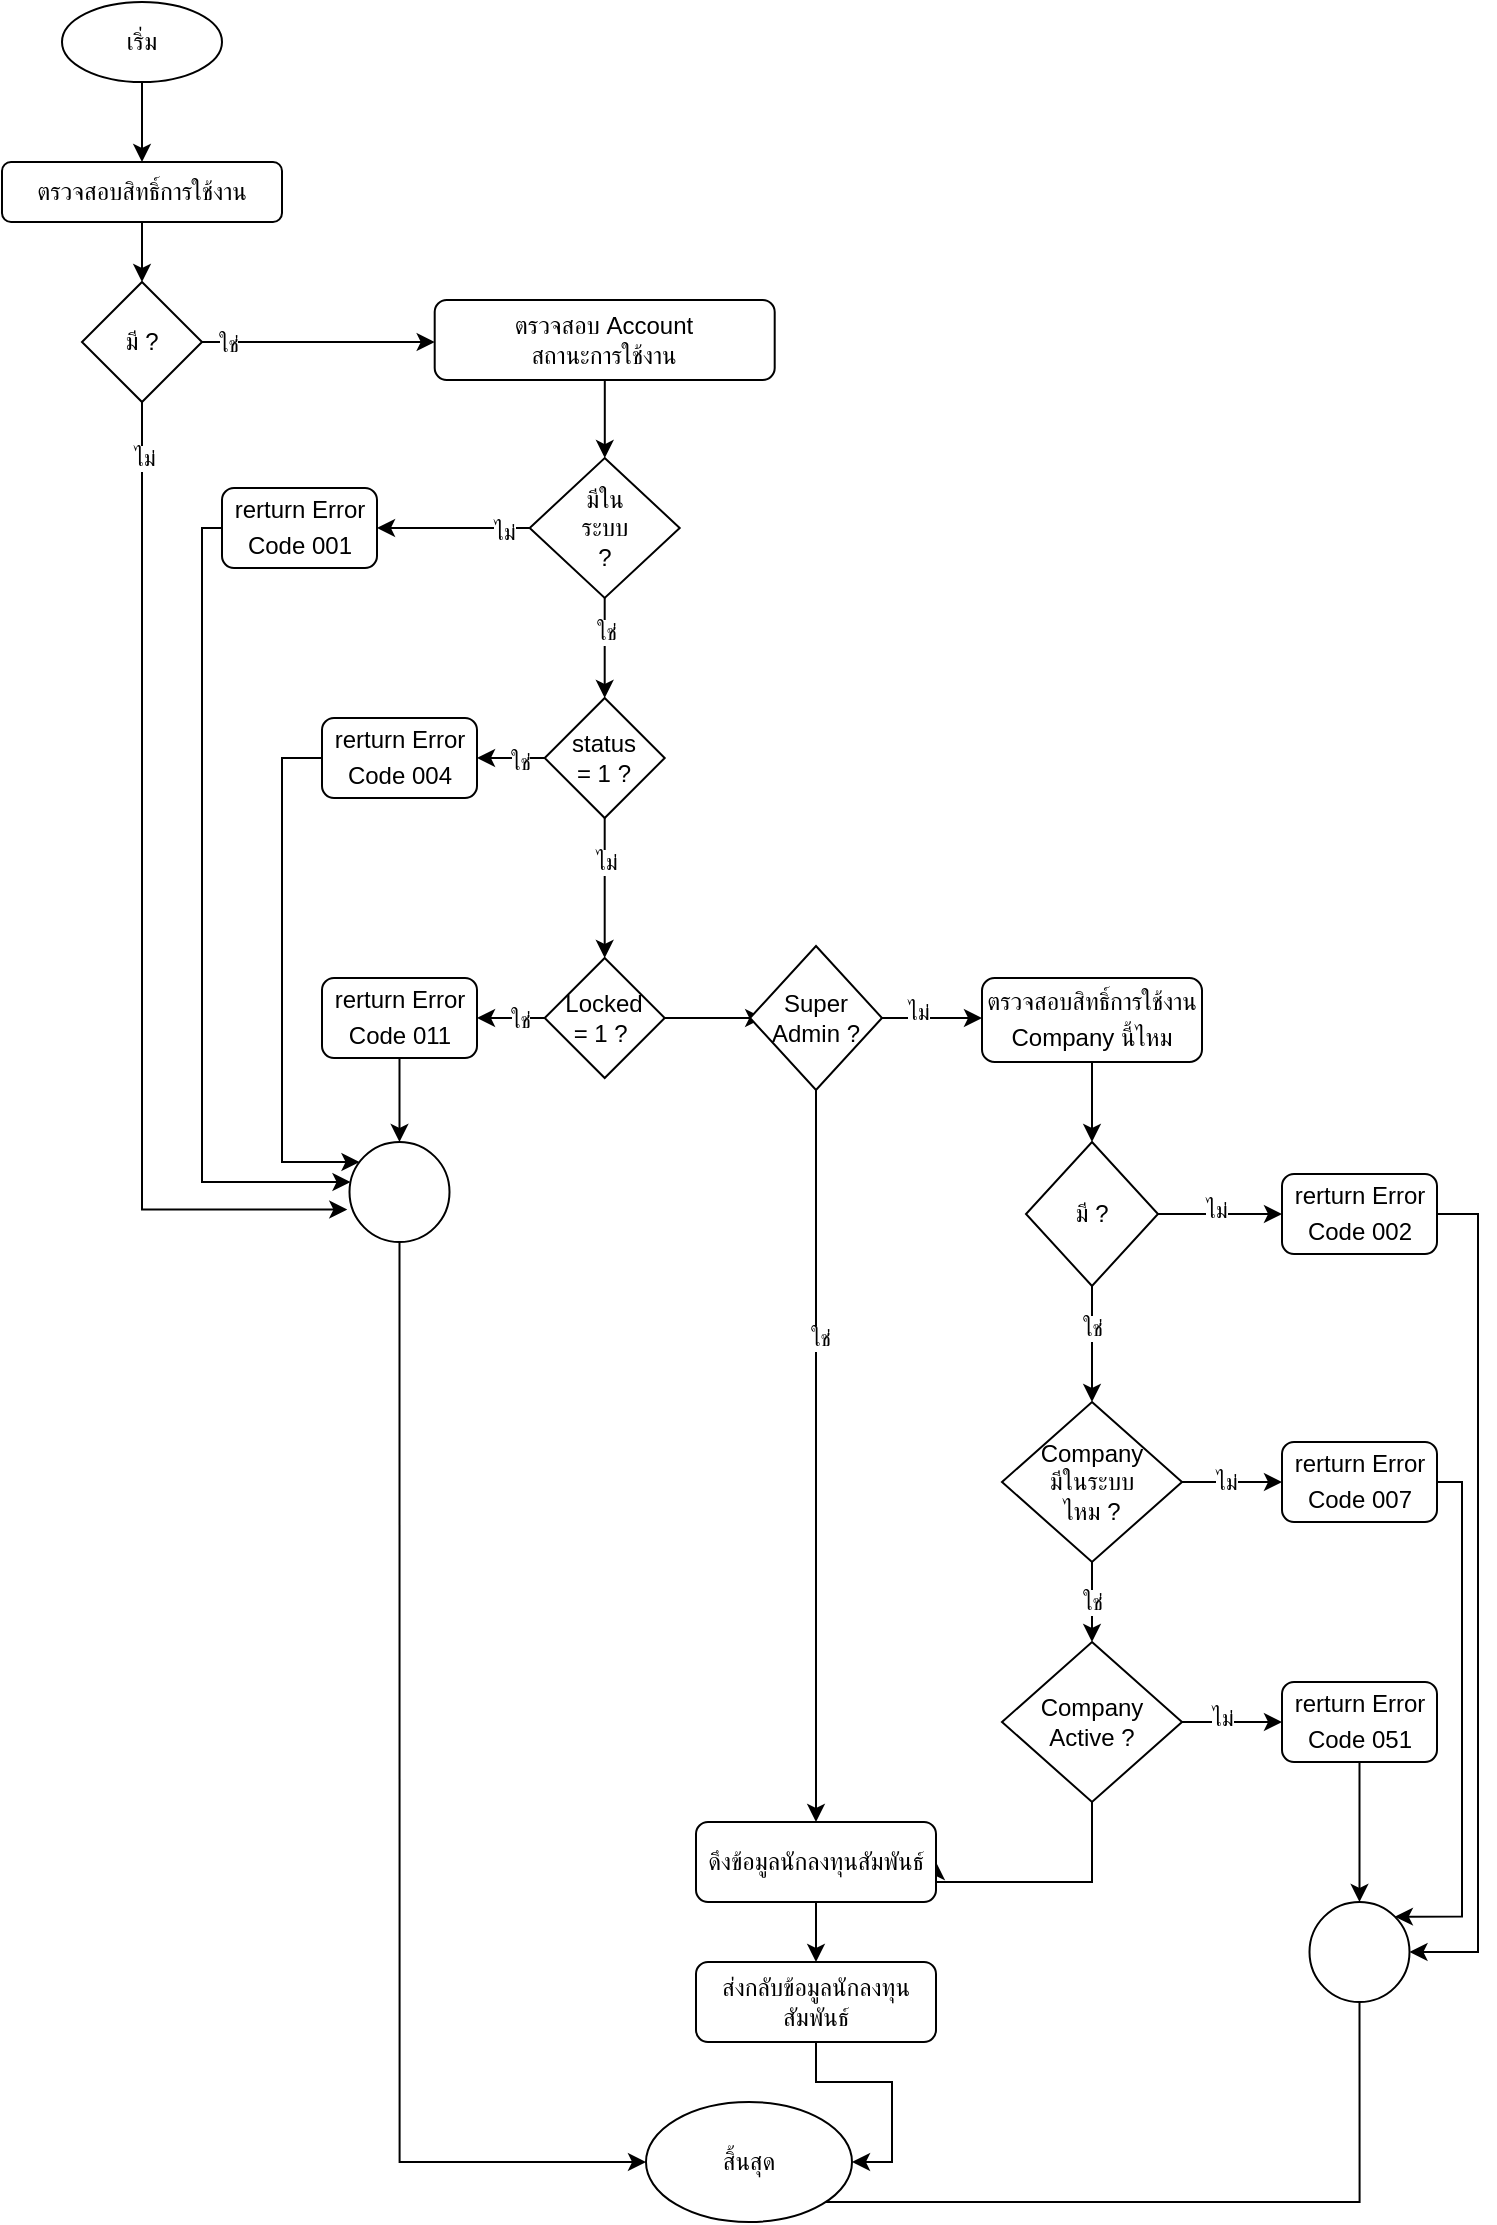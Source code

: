 <mxfile version="21.3.8" type="github" pages="4">
  <diagram name="หน้า-1" id="wY1bDFF1xRMcLm-NlEQW">
    <mxGraphModel dx="1433" dy="1264" grid="1" gridSize="10" guides="1" tooltips="1" connect="1" arrows="1" fold="1" page="1" pageScale="1" pageWidth="827" pageHeight="1169" math="0" shadow="0">
      <root>
        <mxCell id="0" />
        <mxCell id="1" parent="0" />
        <mxCell id="ZWtMGRZBKDHWx_b-F1gw-1" value="เริ่ม" style="ellipse;whiteSpace=wrap;html=1;" vertex="1" parent="1">
          <mxGeometry x="70" y="40" width="80" height="40" as="geometry" />
        </mxCell>
        <mxCell id="ZWtMGRZBKDHWx_b-F1gw-2" value="ตรวจสอบสิทธิ์การใช้งาน" style="rounded=1;whiteSpace=wrap;html=1;" vertex="1" parent="1">
          <mxGeometry x="40" y="120" width="140" height="30" as="geometry" />
        </mxCell>
        <mxCell id="ZWtMGRZBKDHWx_b-F1gw-3" value="" style="edgeStyle=orthogonalEdgeStyle;rounded=0;orthogonalLoop=1;jettySize=auto;html=1;" edge="1" parent="1" source="ZWtMGRZBKDHWx_b-F1gw-1" target="ZWtMGRZBKDHWx_b-F1gw-2">
          <mxGeometry relative="1" as="geometry" />
        </mxCell>
        <mxCell id="ZWtMGRZBKDHWx_b-F1gw-4" value="มี ?" style="rhombus;whiteSpace=wrap;html=1;" vertex="1" parent="1">
          <mxGeometry x="80" y="180" width="60" height="60" as="geometry" />
        </mxCell>
        <mxCell id="ZWtMGRZBKDHWx_b-F1gw-5" value="" style="edgeStyle=orthogonalEdgeStyle;rounded=0;orthogonalLoop=1;jettySize=auto;html=1;" edge="1" parent="1" source="ZWtMGRZBKDHWx_b-F1gw-2" target="ZWtMGRZBKDHWx_b-F1gw-4">
          <mxGeometry relative="1" as="geometry" />
        </mxCell>
        <mxCell id="ZWtMGRZBKDHWx_b-F1gw-7" style="edgeStyle=orthogonalEdgeStyle;rounded=0;orthogonalLoop=1;jettySize=auto;html=1;entryX=-0.022;entryY=0.676;entryDx=0;entryDy=0;entryPerimeter=0;" edge="1" parent="1" source="ZWtMGRZBKDHWx_b-F1gw-4" target="ZWtMGRZBKDHWx_b-F1gw-21">
          <mxGeometry relative="1" as="geometry">
            <Array as="points">
              <mxPoint x="110" y="644" />
            </Array>
            <mxPoint x="265" y="750" as="targetPoint" />
          </mxGeometry>
        </mxCell>
        <mxCell id="ZWtMGRZBKDHWx_b-F1gw-8" value="ไม่" style="edgeLabel;html=1;align=center;verticalAlign=middle;resizable=0;points=[];" vertex="1" connectable="0" parent="ZWtMGRZBKDHWx_b-F1gw-7">
          <mxGeometry x="-0.892" y="1" relative="1" as="geometry">
            <mxPoint as="offset" />
          </mxGeometry>
        </mxCell>
        <mxCell id="ZWtMGRZBKDHWx_b-F1gw-9" value="ตรวจสอบ Account &lt;br&gt;สถานะการใช้งาน" style="rounded=1;whiteSpace=wrap;html=1;" vertex="1" parent="1">
          <mxGeometry x="256.35" y="189" width="170" height="40" as="geometry" />
        </mxCell>
        <mxCell id="ZWtMGRZBKDHWx_b-F1gw-10" value="" style="edgeStyle=orthogonalEdgeStyle;rounded=0;orthogonalLoop=1;jettySize=auto;html=1;" edge="1" parent="1" source="ZWtMGRZBKDHWx_b-F1gw-4" target="ZWtMGRZBKDHWx_b-F1gw-9">
          <mxGeometry relative="1" as="geometry">
            <Array as="points">
              <mxPoint x="220" y="210" />
              <mxPoint x="220" y="210" />
            </Array>
          </mxGeometry>
        </mxCell>
        <mxCell id="ZWtMGRZBKDHWx_b-F1gw-11" value="ใช่" style="edgeLabel;html=1;align=center;verticalAlign=middle;resizable=0;points=[];" vertex="1" connectable="0" parent="ZWtMGRZBKDHWx_b-F1gw-10">
          <mxGeometry x="-0.78" y="-1" relative="1" as="geometry">
            <mxPoint as="offset" />
          </mxGeometry>
        </mxCell>
        <mxCell id="ZWtMGRZBKDHWx_b-F1gw-12" value="มีใน&lt;br&gt;ระบบ &lt;br&gt;?" style="rhombus;whiteSpace=wrap;html=1;" vertex="1" parent="1">
          <mxGeometry x="303.85" y="268" width="75" height="70" as="geometry" />
        </mxCell>
        <mxCell id="ZWtMGRZBKDHWx_b-F1gw-13" value="" style="edgeStyle=orthogonalEdgeStyle;rounded=0;orthogonalLoop=1;jettySize=auto;html=1;" edge="1" parent="1" source="ZWtMGRZBKDHWx_b-F1gw-9" target="ZWtMGRZBKDHWx_b-F1gw-12">
          <mxGeometry relative="1" as="geometry" />
        </mxCell>
        <mxCell id="ZWtMGRZBKDHWx_b-F1gw-14" value="status&lt;br style=&quot;border-color: var(--border-color);&quot;&gt;= 1 ?" style="rhombus;whiteSpace=wrap;html=1;" vertex="1" parent="1">
          <mxGeometry x="311.35" y="388" width="60" height="60" as="geometry" />
        </mxCell>
        <mxCell id="ZWtMGRZBKDHWx_b-F1gw-15" value="" style="edgeStyle=orthogonalEdgeStyle;rounded=0;orthogonalLoop=1;jettySize=auto;html=1;" edge="1" parent="1" source="ZWtMGRZBKDHWx_b-F1gw-12" target="ZWtMGRZBKDHWx_b-F1gw-14">
          <mxGeometry relative="1" as="geometry" />
        </mxCell>
        <mxCell id="ZWtMGRZBKDHWx_b-F1gw-16" value="ใช่" style="edgeLabel;html=1;align=center;verticalAlign=middle;resizable=0;points=[];" vertex="1" connectable="0" parent="ZWtMGRZBKDHWx_b-F1gw-15">
          <mxGeometry x="-0.325" y="2" relative="1" as="geometry">
            <mxPoint x="-2" as="offset" />
          </mxGeometry>
        </mxCell>
        <mxCell id="ZWtMGRZBKDHWx_b-F1gw-17" value="Locked&lt;br style=&quot;border-color: var(--border-color);&quot;&gt;= 1 ?&amp;nbsp;" style="rhombus;whiteSpace=wrap;html=1;" vertex="1" parent="1">
          <mxGeometry x="311.35" y="518" width="60" height="60" as="geometry" />
        </mxCell>
        <mxCell id="ZWtMGRZBKDHWx_b-F1gw-18" value="" style="edgeStyle=orthogonalEdgeStyle;rounded=0;orthogonalLoop=1;jettySize=auto;html=1;" edge="1" parent="1" source="ZWtMGRZBKDHWx_b-F1gw-14" target="ZWtMGRZBKDHWx_b-F1gw-17">
          <mxGeometry relative="1" as="geometry" />
        </mxCell>
        <mxCell id="ZWtMGRZBKDHWx_b-F1gw-19" value="ไม่" style="edgeLabel;html=1;align=center;verticalAlign=middle;resizable=0;points=[];" vertex="1" connectable="0" parent="ZWtMGRZBKDHWx_b-F1gw-18">
          <mxGeometry x="-0.374" relative="1" as="geometry">
            <mxPoint as="offset" />
          </mxGeometry>
        </mxCell>
        <mxCell id="9cJDA3KMFW7G5vtXTDUh-37" style="edgeStyle=orthogonalEdgeStyle;rounded=0;orthogonalLoop=1;jettySize=auto;html=1;entryX=0;entryY=0.5;entryDx=0;entryDy=0;" edge="1" parent="1" source="ZWtMGRZBKDHWx_b-F1gw-21" target="9cJDA3KMFW7G5vtXTDUh-33">
          <mxGeometry relative="1" as="geometry">
            <Array as="points">
              <mxPoint x="239" y="1120" />
            </Array>
          </mxGeometry>
        </mxCell>
        <mxCell id="ZWtMGRZBKDHWx_b-F1gw-21" value="" style="ellipse;whiteSpace=wrap;html=1;aspect=fixed;" vertex="1" parent="1">
          <mxGeometry x="213.75" y="610" width="50" height="50" as="geometry" />
        </mxCell>
        <mxCell id="ZWtMGRZBKDHWx_b-F1gw-22" style="edgeStyle=orthogonalEdgeStyle;rounded=0;orthogonalLoop=1;jettySize=auto;html=1;" edge="1" parent="1" source="ZWtMGRZBKDHWx_b-F1gw-23" target="ZWtMGRZBKDHWx_b-F1gw-21">
          <mxGeometry relative="1" as="geometry">
            <Array as="points">
              <mxPoint x="140" y="303" />
              <mxPoint x="140" y="630" />
            </Array>
          </mxGeometry>
        </mxCell>
        <mxCell id="ZWtMGRZBKDHWx_b-F1gw-23" value="rerturn Error Code&amp;nbsp;001&lt;span style=&quot;font-size: medium; text-align: start;&quot;&gt;&lt;/span&gt;" style="rounded=1;whiteSpace=wrap;html=1;" vertex="1" parent="1">
          <mxGeometry x="150" y="283" width="77.5" height="40" as="geometry" />
        </mxCell>
        <mxCell id="ZWtMGRZBKDHWx_b-F1gw-24" style="edgeStyle=orthogonalEdgeStyle;rounded=0;orthogonalLoop=1;jettySize=auto;html=1;" edge="1" parent="1" source="ZWtMGRZBKDHWx_b-F1gw-12" target="ZWtMGRZBKDHWx_b-F1gw-23">
          <mxGeometry relative="1" as="geometry">
            <mxPoint x="240.1" y="408" as="targetPoint" />
          </mxGeometry>
        </mxCell>
        <mxCell id="ZWtMGRZBKDHWx_b-F1gw-25" value="ไม่" style="edgeLabel;html=1;align=center;verticalAlign=middle;resizable=0;points=[];" vertex="1" connectable="0" parent="ZWtMGRZBKDHWx_b-F1gw-24">
          <mxGeometry x="-0.657" y="2" relative="1" as="geometry">
            <mxPoint as="offset" />
          </mxGeometry>
        </mxCell>
        <mxCell id="ZWtMGRZBKDHWx_b-F1gw-26" style="edgeStyle=orthogonalEdgeStyle;rounded=0;orthogonalLoop=1;jettySize=auto;html=1;entryX=0.5;entryY=0;entryDx=0;entryDy=0;" edge="1" parent="1" source="ZWtMGRZBKDHWx_b-F1gw-27" target="ZWtMGRZBKDHWx_b-F1gw-21">
          <mxGeometry relative="1" as="geometry" />
        </mxCell>
        <mxCell id="ZWtMGRZBKDHWx_b-F1gw-27" value="rerturn Error Code&amp;nbsp;011&lt;span style=&quot;font-size: medium; text-align: start;&quot;&gt;&lt;/span&gt;" style="rounded=1;whiteSpace=wrap;html=1;" vertex="1" parent="1">
          <mxGeometry x="200" y="528" width="77.5" height="40" as="geometry" />
        </mxCell>
        <mxCell id="ZWtMGRZBKDHWx_b-F1gw-28" value="" style="edgeStyle=orthogonalEdgeStyle;rounded=0;orthogonalLoop=1;jettySize=auto;html=1;" edge="1" parent="1" source="ZWtMGRZBKDHWx_b-F1gw-17" target="ZWtMGRZBKDHWx_b-F1gw-27">
          <mxGeometry relative="1" as="geometry" />
        </mxCell>
        <mxCell id="ZWtMGRZBKDHWx_b-F1gw-29" value="ใช่" style="edgeLabel;html=1;align=center;verticalAlign=middle;resizable=0;points=[];" vertex="1" connectable="0" parent="ZWtMGRZBKDHWx_b-F1gw-28">
          <mxGeometry x="-0.461" y="1" relative="1" as="geometry">
            <mxPoint as="offset" />
          </mxGeometry>
        </mxCell>
        <mxCell id="ZWtMGRZBKDHWx_b-F1gw-30" style="edgeStyle=orthogonalEdgeStyle;rounded=0;orthogonalLoop=1;jettySize=auto;html=1;" edge="1" parent="1" source="ZWtMGRZBKDHWx_b-F1gw-31" target="ZWtMGRZBKDHWx_b-F1gw-21">
          <mxGeometry relative="1" as="geometry">
            <mxPoint x="240" y="610" as="targetPoint" />
            <Array as="points">
              <mxPoint x="180" y="418" />
              <mxPoint x="180" y="620" />
            </Array>
          </mxGeometry>
        </mxCell>
        <mxCell id="ZWtMGRZBKDHWx_b-F1gw-31" value="rerturn Error Code&amp;nbsp;004&lt;span style=&quot;font-size: medium; text-align: start;&quot;&gt;&lt;/span&gt;" style="rounded=1;whiteSpace=wrap;html=1;" vertex="1" parent="1">
          <mxGeometry x="200" y="398" width="77.5" height="40" as="geometry" />
        </mxCell>
        <mxCell id="ZWtMGRZBKDHWx_b-F1gw-32" value="" style="edgeStyle=orthogonalEdgeStyle;rounded=0;orthogonalLoop=1;jettySize=auto;html=1;" edge="1" parent="1" source="ZWtMGRZBKDHWx_b-F1gw-14" target="ZWtMGRZBKDHWx_b-F1gw-31">
          <mxGeometry relative="1" as="geometry" />
        </mxCell>
        <mxCell id="ZWtMGRZBKDHWx_b-F1gw-33" value="ใช่" style="edgeLabel;html=1;align=center;verticalAlign=middle;resizable=0;points=[];" vertex="1" connectable="0" parent="ZWtMGRZBKDHWx_b-F1gw-32">
          <mxGeometry x="-0.461" y="2" relative="1" as="geometry">
            <mxPoint as="offset" />
          </mxGeometry>
        </mxCell>
        <mxCell id="ZWtMGRZBKDHWx_b-F1gw-35" value="" style="edgeStyle=orthogonalEdgeStyle;rounded=0;orthogonalLoop=1;jettySize=auto;html=1;entryX=0.1;entryY=0.5;entryDx=0;entryDy=0;entryPerimeter=0;" edge="1" parent="1" source="ZWtMGRZBKDHWx_b-F1gw-17" target="9cJDA3KMFW7G5vtXTDUh-4">
          <mxGeometry relative="1" as="geometry">
            <mxPoint x="414" y="548" as="targetPoint" />
          </mxGeometry>
        </mxCell>
        <mxCell id="9cJDA3KMFW7G5vtXTDUh-6" value="" style="edgeStyle=orthogonalEdgeStyle;rounded=0;orthogonalLoop=1;jettySize=auto;html=1;" edge="1" parent="1" source="9cJDA3KMFW7G5vtXTDUh-4">
          <mxGeometry relative="1" as="geometry">
            <mxPoint x="530" y="548" as="targetPoint" />
          </mxGeometry>
        </mxCell>
        <mxCell id="9cJDA3KMFW7G5vtXTDUh-10" value="ไม่" style="edgeLabel;html=1;align=center;verticalAlign=middle;resizable=0;points=[];" vertex="1" connectable="0" parent="9cJDA3KMFW7G5vtXTDUh-6">
          <mxGeometry x="-0.311" y="3" relative="1" as="geometry">
            <mxPoint as="offset" />
          </mxGeometry>
        </mxCell>
        <mxCell id="9cJDA3KMFW7G5vtXTDUh-8" style="edgeStyle=orthogonalEdgeStyle;rounded=0;orthogonalLoop=1;jettySize=auto;html=1;entryX=0.5;entryY=0;entryDx=0;entryDy=0;" edge="1" parent="1" source="9cJDA3KMFW7G5vtXTDUh-4" target="9cJDA3KMFW7G5vtXTDUh-25">
          <mxGeometry relative="1" as="geometry">
            <mxPoint x="447" y="940" as="targetPoint" />
          </mxGeometry>
        </mxCell>
        <mxCell id="9cJDA3KMFW7G5vtXTDUh-9" value="ใช่" style="edgeLabel;html=1;align=center;verticalAlign=middle;resizable=0;points=[];" vertex="1" connectable="0" parent="9cJDA3KMFW7G5vtXTDUh-8">
          <mxGeometry x="-0.322" y="2" relative="1" as="geometry">
            <mxPoint as="offset" />
          </mxGeometry>
        </mxCell>
        <mxCell id="9cJDA3KMFW7G5vtXTDUh-4" value="Super&lt;br&gt;Admin ?" style="rhombus;whiteSpace=wrap;html=1;" vertex="1" parent="1">
          <mxGeometry x="414" y="512" width="66" height="72" as="geometry" />
        </mxCell>
        <mxCell id="9cJDA3KMFW7G5vtXTDUh-12" value="" style="edgeStyle=orthogonalEdgeStyle;rounded=0;orthogonalLoop=1;jettySize=auto;html=1;" edge="1" parent="1" source="9cJDA3KMFW7G5vtXTDUh-7" target="9cJDA3KMFW7G5vtXTDUh-11">
          <mxGeometry relative="1" as="geometry" />
        </mxCell>
        <mxCell id="9cJDA3KMFW7G5vtXTDUh-7" value="ตรวจสอบสิทธิ์การใช้งาน Company นี้ไหม&lt;span style=&quot;font-size: medium; text-align: start;&quot;&gt;&lt;/span&gt;" style="rounded=1;whiteSpace=wrap;html=1;" vertex="1" parent="1">
          <mxGeometry x="530" y="528" width="110" height="42" as="geometry" />
        </mxCell>
        <mxCell id="9cJDA3KMFW7G5vtXTDUh-14" value="" style="edgeStyle=orthogonalEdgeStyle;rounded=0;orthogonalLoop=1;jettySize=auto;html=1;" edge="1" parent="1" source="9cJDA3KMFW7G5vtXTDUh-11" target="9cJDA3KMFW7G5vtXTDUh-13">
          <mxGeometry relative="1" as="geometry" />
        </mxCell>
        <mxCell id="9cJDA3KMFW7G5vtXTDUh-15" value="ใช่" style="edgeLabel;html=1;align=center;verticalAlign=middle;resizable=0;points=[];" vertex="1" connectable="0" parent="9cJDA3KMFW7G5vtXTDUh-14">
          <mxGeometry x="-0.286" relative="1" as="geometry">
            <mxPoint as="offset" />
          </mxGeometry>
        </mxCell>
        <mxCell id="9cJDA3KMFW7G5vtXTDUh-16" style="edgeStyle=orthogonalEdgeStyle;rounded=0;orthogonalLoop=1;jettySize=auto;html=1;" edge="1" parent="1" source="9cJDA3KMFW7G5vtXTDUh-11" target="9cJDA3KMFW7G5vtXTDUh-18">
          <mxGeometry relative="1" as="geometry">
            <mxPoint x="680" y="646.0" as="targetPoint" />
          </mxGeometry>
        </mxCell>
        <mxCell id="9cJDA3KMFW7G5vtXTDUh-17" value="ไม่" style="edgeLabel;html=1;align=center;verticalAlign=middle;resizable=0;points=[];" vertex="1" connectable="0" parent="9cJDA3KMFW7G5vtXTDUh-16">
          <mxGeometry x="-0.086" y="2" relative="1" as="geometry">
            <mxPoint as="offset" />
          </mxGeometry>
        </mxCell>
        <mxCell id="9cJDA3KMFW7G5vtXTDUh-11" value="มี ?" style="rhombus;whiteSpace=wrap;html=1;" vertex="1" parent="1">
          <mxGeometry x="552" y="610" width="66" height="72" as="geometry" />
        </mxCell>
        <mxCell id="9cJDA3KMFW7G5vtXTDUh-20" value="ใช่" style="edgeStyle=orthogonalEdgeStyle;rounded=0;orthogonalLoop=1;jettySize=auto;html=1;" edge="1" parent="1" source="9cJDA3KMFW7G5vtXTDUh-13" target="9cJDA3KMFW7G5vtXTDUh-19">
          <mxGeometry relative="1" as="geometry" />
        </mxCell>
        <mxCell id="9cJDA3KMFW7G5vtXTDUh-22" value="" style="edgeStyle=orthogonalEdgeStyle;rounded=0;orthogonalLoop=1;jettySize=auto;html=1;" edge="1" parent="1" source="9cJDA3KMFW7G5vtXTDUh-13" target="9cJDA3KMFW7G5vtXTDUh-21">
          <mxGeometry relative="1" as="geometry" />
        </mxCell>
        <mxCell id="9cJDA3KMFW7G5vtXTDUh-27" value="ไม่" style="edgeLabel;html=1;align=center;verticalAlign=middle;resizable=0;points=[];" vertex="1" connectable="0" parent="9cJDA3KMFW7G5vtXTDUh-22">
          <mxGeometry x="-0.113" relative="1" as="geometry">
            <mxPoint as="offset" />
          </mxGeometry>
        </mxCell>
        <mxCell id="9cJDA3KMFW7G5vtXTDUh-13" value="Company &lt;br&gt;มีในระบบ&lt;br&gt;ไหม ?" style="rhombus;whiteSpace=wrap;html=1;" vertex="1" parent="1">
          <mxGeometry x="540" y="740" width="90" height="80" as="geometry" />
        </mxCell>
        <mxCell id="9cJDA3KMFW7G5vtXTDUh-32" style="edgeStyle=orthogonalEdgeStyle;rounded=0;orthogonalLoop=1;jettySize=auto;html=1;entryX=1;entryY=0.5;entryDx=0;entryDy=0;" edge="1" parent="1" source="9cJDA3KMFW7G5vtXTDUh-18" target="9cJDA3KMFW7G5vtXTDUh-29">
          <mxGeometry relative="1" as="geometry">
            <mxPoint x="780" y="800" as="targetPoint" />
            <Array as="points">
              <mxPoint x="778" y="646" />
              <mxPoint x="778" y="1015" />
            </Array>
          </mxGeometry>
        </mxCell>
        <mxCell id="9cJDA3KMFW7G5vtXTDUh-18" value="rerturn Error Code&amp;nbsp;002&lt;span style=&quot;font-size: medium; text-align: start;&quot;&gt;&lt;/span&gt;" style="rounded=1;whiteSpace=wrap;html=1;" vertex="1" parent="1">
          <mxGeometry x="680" y="626" width="77.5" height="40" as="geometry" />
        </mxCell>
        <mxCell id="9cJDA3KMFW7G5vtXTDUh-24" value="" style="edgeStyle=orthogonalEdgeStyle;rounded=0;orthogonalLoop=1;jettySize=auto;html=1;" edge="1" parent="1" source="9cJDA3KMFW7G5vtXTDUh-19" target="9cJDA3KMFW7G5vtXTDUh-23">
          <mxGeometry relative="1" as="geometry" />
        </mxCell>
        <mxCell id="9cJDA3KMFW7G5vtXTDUh-28" value="ไม่" style="edgeLabel;html=1;align=center;verticalAlign=middle;resizable=0;points=[];" vertex="1" connectable="0" parent="9cJDA3KMFW7G5vtXTDUh-24">
          <mxGeometry x="-0.215" y="2" relative="1" as="geometry">
            <mxPoint as="offset" />
          </mxGeometry>
        </mxCell>
        <mxCell id="9cJDA3KMFW7G5vtXTDUh-26" style="edgeStyle=orthogonalEdgeStyle;rounded=0;orthogonalLoop=1;jettySize=auto;html=1;entryX=1;entryY=0.5;entryDx=0;entryDy=0;" edge="1" parent="1" source="9cJDA3KMFW7G5vtXTDUh-19" target="9cJDA3KMFW7G5vtXTDUh-25">
          <mxGeometry relative="1" as="geometry">
            <Array as="points">
              <mxPoint x="585" y="980" />
            </Array>
          </mxGeometry>
        </mxCell>
        <mxCell id="9cJDA3KMFW7G5vtXTDUh-19" value="Company &lt;br&gt;Active ?" style="rhombus;whiteSpace=wrap;html=1;" vertex="1" parent="1">
          <mxGeometry x="540" y="860" width="90" height="80" as="geometry" />
        </mxCell>
        <mxCell id="9cJDA3KMFW7G5vtXTDUh-31" style="edgeStyle=orthogonalEdgeStyle;rounded=0;orthogonalLoop=1;jettySize=auto;html=1;entryX=1;entryY=0;entryDx=0;entryDy=0;" edge="1" parent="1" source="9cJDA3KMFW7G5vtXTDUh-21" target="9cJDA3KMFW7G5vtXTDUh-29">
          <mxGeometry relative="1" as="geometry">
            <Array as="points">
              <mxPoint x="770" y="780" />
              <mxPoint x="770" y="997" />
            </Array>
          </mxGeometry>
        </mxCell>
        <mxCell id="9cJDA3KMFW7G5vtXTDUh-21" value="rerturn Error Code&amp;nbsp;007&lt;span style=&quot;font-size: medium; text-align: start;&quot;&gt;&lt;/span&gt;" style="rounded=1;whiteSpace=wrap;html=1;" vertex="1" parent="1">
          <mxGeometry x="680" y="760" width="77.5" height="40" as="geometry" />
        </mxCell>
        <mxCell id="9cJDA3KMFW7G5vtXTDUh-30" style="edgeStyle=orthogonalEdgeStyle;rounded=0;orthogonalLoop=1;jettySize=auto;html=1;" edge="1" parent="1" source="9cJDA3KMFW7G5vtXTDUh-23" target="9cJDA3KMFW7G5vtXTDUh-29">
          <mxGeometry relative="1" as="geometry" />
        </mxCell>
        <mxCell id="9cJDA3KMFW7G5vtXTDUh-23" value="rerturn Error Code&amp;nbsp;051&lt;span style=&quot;font-size: medium; text-align: start;&quot;&gt;&lt;/span&gt;" style="rounded=1;whiteSpace=wrap;html=1;" vertex="1" parent="1">
          <mxGeometry x="680" y="880" width="77.5" height="40" as="geometry" />
        </mxCell>
        <mxCell id="9cJDA3KMFW7G5vtXTDUh-36" value="" style="edgeStyle=orthogonalEdgeStyle;rounded=0;orthogonalLoop=1;jettySize=auto;html=1;" edge="1" parent="1" source="9cJDA3KMFW7G5vtXTDUh-25" target="9cJDA3KMFW7G5vtXTDUh-34">
          <mxGeometry relative="1" as="geometry" />
        </mxCell>
        <mxCell id="9cJDA3KMFW7G5vtXTDUh-25" value="ดึงข้อมูลนักลงทุนสัมพันธ์" style="rounded=1;whiteSpace=wrap;html=1;" vertex="1" parent="1">
          <mxGeometry x="387" y="950" width="120" height="40" as="geometry" />
        </mxCell>
        <mxCell id="9cJDA3KMFW7G5vtXTDUh-39" style="edgeStyle=orthogonalEdgeStyle;rounded=0;orthogonalLoop=1;jettySize=auto;html=1;entryX=1;entryY=1;entryDx=0;entryDy=0;" edge="1" parent="1" source="9cJDA3KMFW7G5vtXTDUh-29" target="9cJDA3KMFW7G5vtXTDUh-33">
          <mxGeometry relative="1" as="geometry">
            <Array as="points">
              <mxPoint x="719" y="1140" />
              <mxPoint x="450" y="1140" />
            </Array>
          </mxGeometry>
        </mxCell>
        <mxCell id="9cJDA3KMFW7G5vtXTDUh-29" value="" style="ellipse;whiteSpace=wrap;html=1;aspect=fixed;" vertex="1" parent="1">
          <mxGeometry x="693.75" y="990" width="50" height="50" as="geometry" />
        </mxCell>
        <mxCell id="9cJDA3KMFW7G5vtXTDUh-33" value="สิ้นสุด" style="ellipse;whiteSpace=wrap;html=1;" vertex="1" parent="1">
          <mxGeometry x="362" y="1090" width="103" height="60" as="geometry" />
        </mxCell>
        <mxCell id="9cJDA3KMFW7G5vtXTDUh-35" style="edgeStyle=orthogonalEdgeStyle;rounded=0;orthogonalLoop=1;jettySize=auto;html=1;entryX=1;entryY=0.5;entryDx=0;entryDy=0;" edge="1" parent="1" source="9cJDA3KMFW7G5vtXTDUh-34" target="9cJDA3KMFW7G5vtXTDUh-33">
          <mxGeometry relative="1" as="geometry" />
        </mxCell>
        <mxCell id="9cJDA3KMFW7G5vtXTDUh-34" value="ส่งกลับข้อมูลนักลงทุนสัมพันธ์" style="rounded=1;whiteSpace=wrap;html=1;" vertex="1" parent="1">
          <mxGeometry x="387" y="1020" width="120" height="40" as="geometry" />
        </mxCell>
      </root>
    </mxGraphModel>
  </diagram>
  <diagram id="Lb26OgVlRbP-TGiCsVmb" name="หน้า-2">
    <mxGraphModel dx="674" dy="595" grid="1" gridSize="10" guides="1" tooltips="1" connect="1" arrows="1" fold="1" page="1" pageScale="1" pageWidth="827" pageHeight="1169" math="0" shadow="0">
      <root>
        <mxCell id="0" />
        <mxCell id="1" parent="0" />
        <mxCell id="ts3zVwFsuE8gC_rgLzme-67" value="เริ่ม" style="ellipse;whiteSpace=wrap;html=1;" vertex="1" parent="1">
          <mxGeometry x="75" y="20" width="80" height="40" as="geometry" />
        </mxCell>
        <mxCell id="ts3zVwFsuE8gC_rgLzme-68" value="ตรวจสอบสิทธิ์การใช้งาน" style="rounded=1;whiteSpace=wrap;html=1;" vertex="1" parent="1">
          <mxGeometry x="45" y="100" width="140" height="30" as="geometry" />
        </mxCell>
        <mxCell id="ts3zVwFsuE8gC_rgLzme-69" value="" style="edgeStyle=orthogonalEdgeStyle;rounded=0;orthogonalLoop=1;jettySize=auto;html=1;" edge="1" parent="1" source="ts3zVwFsuE8gC_rgLzme-67" target="ts3zVwFsuE8gC_rgLzme-68">
          <mxGeometry relative="1" as="geometry" />
        </mxCell>
        <mxCell id="ts3zVwFsuE8gC_rgLzme-70" value="มี ?" style="rhombus;whiteSpace=wrap;html=1;" vertex="1" parent="1">
          <mxGeometry x="85" y="160" width="60" height="60" as="geometry" />
        </mxCell>
        <mxCell id="ts3zVwFsuE8gC_rgLzme-71" value="" style="edgeStyle=orthogonalEdgeStyle;rounded=0;orthogonalLoop=1;jettySize=auto;html=1;" edge="1" parent="1" source="ts3zVwFsuE8gC_rgLzme-68" target="ts3zVwFsuE8gC_rgLzme-70">
          <mxGeometry relative="1" as="geometry" />
        </mxCell>
        <mxCell id="ts3zVwFsuE8gC_rgLzme-72" style="edgeStyle=orthogonalEdgeStyle;rounded=0;orthogonalLoop=1;jettySize=auto;html=1;entryX=-0.022;entryY=0.676;entryDx=0;entryDy=0;entryPerimeter=0;" edge="1" parent="1" source="ts3zVwFsuE8gC_rgLzme-70" target="ts3zVwFsuE8gC_rgLzme-86">
          <mxGeometry relative="1" as="geometry">
            <Array as="points">
              <mxPoint x="115" y="624" />
            </Array>
            <mxPoint x="270" y="730" as="targetPoint" />
          </mxGeometry>
        </mxCell>
        <mxCell id="ts3zVwFsuE8gC_rgLzme-73" value="ไม่" style="edgeLabel;html=1;align=center;verticalAlign=middle;resizable=0;points=[];" vertex="1" connectable="0" parent="ts3zVwFsuE8gC_rgLzme-72">
          <mxGeometry x="-0.892" y="1" relative="1" as="geometry">
            <mxPoint as="offset" />
          </mxGeometry>
        </mxCell>
        <mxCell id="ts3zVwFsuE8gC_rgLzme-74" value="ตรวจสอบ Account &lt;br&gt;สถานะการใช้งาน" style="rounded=1;whiteSpace=wrap;html=1;" vertex="1" parent="1">
          <mxGeometry x="261.35" y="169" width="170" height="40" as="geometry" />
        </mxCell>
        <mxCell id="ts3zVwFsuE8gC_rgLzme-75" value="" style="edgeStyle=orthogonalEdgeStyle;rounded=0;orthogonalLoop=1;jettySize=auto;html=1;" edge="1" parent="1" source="ts3zVwFsuE8gC_rgLzme-70" target="ts3zVwFsuE8gC_rgLzme-74">
          <mxGeometry relative="1" as="geometry">
            <Array as="points">
              <mxPoint x="225" y="190" />
              <mxPoint x="225" y="190" />
            </Array>
          </mxGeometry>
        </mxCell>
        <mxCell id="ts3zVwFsuE8gC_rgLzme-76" value="ใช่" style="edgeLabel;html=1;align=center;verticalAlign=middle;resizable=0;points=[];" vertex="1" connectable="0" parent="ts3zVwFsuE8gC_rgLzme-75">
          <mxGeometry x="-0.78" y="-1" relative="1" as="geometry">
            <mxPoint as="offset" />
          </mxGeometry>
        </mxCell>
        <mxCell id="ts3zVwFsuE8gC_rgLzme-77" value="มีใน&lt;br&gt;ระบบ &lt;br&gt;?" style="rhombus;whiteSpace=wrap;html=1;" vertex="1" parent="1">
          <mxGeometry x="308.85" y="248" width="75" height="70" as="geometry" />
        </mxCell>
        <mxCell id="ts3zVwFsuE8gC_rgLzme-78" value="" style="edgeStyle=orthogonalEdgeStyle;rounded=0;orthogonalLoop=1;jettySize=auto;html=1;" edge="1" parent="1" source="ts3zVwFsuE8gC_rgLzme-74" target="ts3zVwFsuE8gC_rgLzme-77">
          <mxGeometry relative="1" as="geometry" />
        </mxCell>
        <mxCell id="ts3zVwFsuE8gC_rgLzme-79" value="status&lt;br style=&quot;border-color: var(--border-color);&quot;&gt;= 1 ?" style="rhombus;whiteSpace=wrap;html=1;" vertex="1" parent="1">
          <mxGeometry x="316.35" y="368" width="60" height="60" as="geometry" />
        </mxCell>
        <mxCell id="ts3zVwFsuE8gC_rgLzme-80" value="" style="edgeStyle=orthogonalEdgeStyle;rounded=0;orthogonalLoop=1;jettySize=auto;html=1;" edge="1" parent="1" source="ts3zVwFsuE8gC_rgLzme-77" target="ts3zVwFsuE8gC_rgLzme-79">
          <mxGeometry relative="1" as="geometry" />
        </mxCell>
        <mxCell id="ts3zVwFsuE8gC_rgLzme-81" value="ใช่" style="edgeLabel;html=1;align=center;verticalAlign=middle;resizable=0;points=[];" vertex="1" connectable="0" parent="ts3zVwFsuE8gC_rgLzme-80">
          <mxGeometry x="-0.325" y="2" relative="1" as="geometry">
            <mxPoint x="-2" as="offset" />
          </mxGeometry>
        </mxCell>
        <mxCell id="ts3zVwFsuE8gC_rgLzme-82" value="Locked&lt;br style=&quot;border-color: var(--border-color);&quot;&gt;= 1 ?&amp;nbsp;" style="rhombus;whiteSpace=wrap;html=1;" vertex="1" parent="1">
          <mxGeometry x="316.35" y="498" width="60" height="60" as="geometry" />
        </mxCell>
        <mxCell id="ts3zVwFsuE8gC_rgLzme-83" value="" style="edgeStyle=orthogonalEdgeStyle;rounded=0;orthogonalLoop=1;jettySize=auto;html=1;" edge="1" parent="1" source="ts3zVwFsuE8gC_rgLzme-79" target="ts3zVwFsuE8gC_rgLzme-82">
          <mxGeometry relative="1" as="geometry" />
        </mxCell>
        <mxCell id="ts3zVwFsuE8gC_rgLzme-84" value="ไม่" style="edgeLabel;html=1;align=center;verticalAlign=middle;resizable=0;points=[];" vertex="1" connectable="0" parent="ts3zVwFsuE8gC_rgLzme-83">
          <mxGeometry x="-0.374" relative="1" as="geometry">
            <mxPoint as="offset" />
          </mxGeometry>
        </mxCell>
        <mxCell id="ts3zVwFsuE8gC_rgLzme-86" value="" style="ellipse;whiteSpace=wrap;html=1;aspect=fixed;" vertex="1" parent="1">
          <mxGeometry x="218.75" y="590" width="50" height="50" as="geometry" />
        </mxCell>
        <mxCell id="ts3zVwFsuE8gC_rgLzme-87" style="edgeStyle=orthogonalEdgeStyle;rounded=0;orthogonalLoop=1;jettySize=auto;html=1;" edge="1" parent="1" source="ts3zVwFsuE8gC_rgLzme-88" target="ts3zVwFsuE8gC_rgLzme-86">
          <mxGeometry relative="1" as="geometry">
            <Array as="points">
              <mxPoint x="145" y="283" />
              <mxPoint x="145" y="610" />
            </Array>
          </mxGeometry>
        </mxCell>
        <mxCell id="ts3zVwFsuE8gC_rgLzme-88" value="rerturn Error Code&amp;nbsp;001&lt;span style=&quot;font-size: medium; text-align: start;&quot;&gt;&lt;/span&gt;" style="rounded=1;whiteSpace=wrap;html=1;" vertex="1" parent="1">
          <mxGeometry x="155" y="263" width="77.5" height="40" as="geometry" />
        </mxCell>
        <mxCell id="ts3zVwFsuE8gC_rgLzme-89" style="edgeStyle=orthogonalEdgeStyle;rounded=0;orthogonalLoop=1;jettySize=auto;html=1;" edge="1" parent="1" source="ts3zVwFsuE8gC_rgLzme-77" target="ts3zVwFsuE8gC_rgLzme-88">
          <mxGeometry relative="1" as="geometry">
            <mxPoint x="245.1" y="388" as="targetPoint" />
          </mxGeometry>
        </mxCell>
        <mxCell id="ts3zVwFsuE8gC_rgLzme-90" value="ไม่" style="edgeLabel;html=1;align=center;verticalAlign=middle;resizable=0;points=[];" vertex="1" connectable="0" parent="ts3zVwFsuE8gC_rgLzme-89">
          <mxGeometry x="-0.657" y="2" relative="1" as="geometry">
            <mxPoint as="offset" />
          </mxGeometry>
        </mxCell>
        <mxCell id="ts3zVwFsuE8gC_rgLzme-91" style="edgeStyle=orthogonalEdgeStyle;rounded=0;orthogonalLoop=1;jettySize=auto;html=1;entryX=0.5;entryY=0;entryDx=0;entryDy=0;" edge="1" parent="1" source="ts3zVwFsuE8gC_rgLzme-92" target="ts3zVwFsuE8gC_rgLzme-86">
          <mxGeometry relative="1" as="geometry" />
        </mxCell>
        <mxCell id="ts3zVwFsuE8gC_rgLzme-92" value="rerturn Error Code&amp;nbsp;011&lt;span style=&quot;font-size: medium; text-align: start;&quot;&gt;&lt;/span&gt;" style="rounded=1;whiteSpace=wrap;html=1;" vertex="1" parent="1">
          <mxGeometry x="205" y="508" width="77.5" height="40" as="geometry" />
        </mxCell>
        <mxCell id="ts3zVwFsuE8gC_rgLzme-93" value="" style="edgeStyle=orthogonalEdgeStyle;rounded=0;orthogonalLoop=1;jettySize=auto;html=1;" edge="1" parent="1" source="ts3zVwFsuE8gC_rgLzme-82" target="ts3zVwFsuE8gC_rgLzme-92">
          <mxGeometry relative="1" as="geometry" />
        </mxCell>
        <mxCell id="ts3zVwFsuE8gC_rgLzme-94" value="ใช่" style="edgeLabel;html=1;align=center;verticalAlign=middle;resizable=0;points=[];" vertex="1" connectable="0" parent="ts3zVwFsuE8gC_rgLzme-93">
          <mxGeometry x="-0.461" y="1" relative="1" as="geometry">
            <mxPoint as="offset" />
          </mxGeometry>
        </mxCell>
        <mxCell id="ts3zVwFsuE8gC_rgLzme-95" style="edgeStyle=orthogonalEdgeStyle;rounded=0;orthogonalLoop=1;jettySize=auto;html=1;" edge="1" parent="1" source="ts3zVwFsuE8gC_rgLzme-96" target="ts3zVwFsuE8gC_rgLzme-86">
          <mxGeometry relative="1" as="geometry">
            <mxPoint x="245" y="590" as="targetPoint" />
            <Array as="points">
              <mxPoint x="185" y="398" />
              <mxPoint x="185" y="600" />
            </Array>
          </mxGeometry>
        </mxCell>
        <mxCell id="ts3zVwFsuE8gC_rgLzme-96" value="rerturn Error Code&amp;nbsp;004&lt;span style=&quot;font-size: medium; text-align: start;&quot;&gt;&lt;/span&gt;" style="rounded=1;whiteSpace=wrap;html=1;" vertex="1" parent="1">
          <mxGeometry x="205" y="378" width="77.5" height="40" as="geometry" />
        </mxCell>
        <mxCell id="ts3zVwFsuE8gC_rgLzme-97" value="" style="edgeStyle=orthogonalEdgeStyle;rounded=0;orthogonalLoop=1;jettySize=auto;html=1;" edge="1" parent="1" source="ts3zVwFsuE8gC_rgLzme-79" target="ts3zVwFsuE8gC_rgLzme-96">
          <mxGeometry relative="1" as="geometry" />
        </mxCell>
        <mxCell id="ts3zVwFsuE8gC_rgLzme-98" value="ใช่" style="edgeLabel;html=1;align=center;verticalAlign=middle;resizable=0;points=[];" vertex="1" connectable="0" parent="ts3zVwFsuE8gC_rgLzme-97">
          <mxGeometry x="-0.461" y="2" relative="1" as="geometry">
            <mxPoint as="offset" />
          </mxGeometry>
        </mxCell>
        <mxCell id="ts3zVwFsuE8gC_rgLzme-99" value="" style="edgeStyle=orthogonalEdgeStyle;rounded=0;orthogonalLoop=1;jettySize=auto;html=1;entryX=0.1;entryY=0.5;entryDx=0;entryDy=0;entryPerimeter=0;" edge="1" parent="1" source="ts3zVwFsuE8gC_rgLzme-82" target="ts3zVwFsuE8gC_rgLzme-104">
          <mxGeometry relative="1" as="geometry">
            <mxPoint x="419" y="528" as="targetPoint" />
          </mxGeometry>
        </mxCell>
        <mxCell id="ts3zVwFsuE8gC_rgLzme-100" value="" style="edgeStyle=orthogonalEdgeStyle;rounded=0;orthogonalLoop=1;jettySize=auto;html=1;" edge="1" parent="1" source="ts3zVwFsuE8gC_rgLzme-104">
          <mxGeometry relative="1" as="geometry">
            <mxPoint x="535" y="528" as="targetPoint" />
          </mxGeometry>
        </mxCell>
        <mxCell id="ts3zVwFsuE8gC_rgLzme-101" value="ไม่" style="edgeLabel;html=1;align=center;verticalAlign=middle;resizable=0;points=[];" vertex="1" connectable="0" parent="ts3zVwFsuE8gC_rgLzme-100">
          <mxGeometry x="-0.311" y="3" relative="1" as="geometry">
            <mxPoint as="offset" />
          </mxGeometry>
        </mxCell>
        <mxCell id="ts3zVwFsuE8gC_rgLzme-104" value="Super&lt;br&gt;Admin ?" style="rhombus;whiteSpace=wrap;html=1;" vertex="1" parent="1">
          <mxGeometry x="419" y="492" width="66" height="72" as="geometry" />
        </mxCell>
        <mxCell id="ts3zVwFsuE8gC_rgLzme-106" value="ตรวจสอบสิทธิ์การใช้งาน Company นี้ไหม&lt;span style=&quot;font-size: medium; text-align: start;&quot;&gt;&lt;/span&gt;" style="rounded=1;whiteSpace=wrap;html=1;" vertex="1" parent="1">
          <mxGeometry x="535" y="508" width="110" height="42" as="geometry" />
        </mxCell>
        <mxCell id="ts3zVwFsuE8gC_rgLzme-111" value="มี ?" style="rhombus;whiteSpace=wrap;html=1;" vertex="1" parent="1">
          <mxGeometry x="557" y="590" width="66" height="72" as="geometry" />
        </mxCell>
        <mxCell id="ts3zVwFsuE8gC_rgLzme-105" value="" style="edgeStyle=orthogonalEdgeStyle;rounded=0;orthogonalLoop=1;jettySize=auto;html=1;" edge="1" parent="1" source="ts3zVwFsuE8gC_rgLzme-106" target="ts3zVwFsuE8gC_rgLzme-111">
          <mxGeometry relative="1" as="geometry" />
        </mxCell>
        <mxCell id="ts3zVwFsuE8gC_rgLzme-115" value="Company &lt;br&gt;มีในระบบ&lt;br&gt;ไหม ?" style="rhombus;whiteSpace=wrap;html=1;" vertex="1" parent="1">
          <mxGeometry x="545" y="720" width="90" height="80" as="geometry" />
        </mxCell>
        <mxCell id="ts3zVwFsuE8gC_rgLzme-107" value="" style="edgeStyle=orthogonalEdgeStyle;rounded=0;orthogonalLoop=1;jettySize=auto;html=1;" edge="1" parent="1" source="ts3zVwFsuE8gC_rgLzme-111" target="ts3zVwFsuE8gC_rgLzme-115">
          <mxGeometry relative="1" as="geometry" />
        </mxCell>
        <mxCell id="ts3zVwFsuE8gC_rgLzme-108" value="ใช่" style="edgeLabel;html=1;align=center;verticalAlign=middle;resizable=0;points=[];" vertex="1" connectable="0" parent="ts3zVwFsuE8gC_rgLzme-107">
          <mxGeometry x="-0.286" relative="1" as="geometry">
            <mxPoint as="offset" />
          </mxGeometry>
        </mxCell>
        <mxCell id="ts3zVwFsuE8gC_rgLzme-117" value="rerturn Error Code&amp;nbsp;002&lt;span style=&quot;font-size: medium; text-align: start;&quot;&gt;&lt;/span&gt;" style="rounded=1;whiteSpace=wrap;html=1;" vertex="1" parent="1">
          <mxGeometry x="685" y="606" width="77.5" height="40" as="geometry" />
        </mxCell>
        <mxCell id="ts3zVwFsuE8gC_rgLzme-109" style="edgeStyle=orthogonalEdgeStyle;rounded=0;orthogonalLoop=1;jettySize=auto;html=1;" edge="1" parent="1" source="ts3zVwFsuE8gC_rgLzme-111" target="ts3zVwFsuE8gC_rgLzme-117">
          <mxGeometry relative="1" as="geometry">
            <mxPoint x="685" y="626.0" as="targetPoint" />
          </mxGeometry>
        </mxCell>
        <mxCell id="ts3zVwFsuE8gC_rgLzme-110" value="ไม่" style="edgeLabel;html=1;align=center;verticalAlign=middle;resizable=0;points=[];" vertex="1" connectable="0" parent="ts3zVwFsuE8gC_rgLzme-109">
          <mxGeometry x="-0.086" y="2" relative="1" as="geometry">
            <mxPoint as="offset" />
          </mxGeometry>
        </mxCell>
        <mxCell id="ts3zVwFsuE8gC_rgLzme-121" value="Company &lt;br&gt;Active ?" style="rhombus;whiteSpace=wrap;html=1;" vertex="1" parent="1">
          <mxGeometry x="545" y="840" width="90" height="80" as="geometry" />
        </mxCell>
        <mxCell id="ts3zVwFsuE8gC_rgLzme-112" value="ใช่" style="edgeStyle=orthogonalEdgeStyle;rounded=0;orthogonalLoop=1;jettySize=auto;html=1;" edge="1" parent="1" source="ts3zVwFsuE8gC_rgLzme-115" target="ts3zVwFsuE8gC_rgLzme-121">
          <mxGeometry relative="1" as="geometry" />
        </mxCell>
        <mxCell id="ts3zVwFsuE8gC_rgLzme-123" value="rerturn Error Code&amp;nbsp;007&lt;span style=&quot;font-size: medium; text-align: start;&quot;&gt;&lt;/span&gt;" style="rounded=1;whiteSpace=wrap;html=1;" vertex="1" parent="1">
          <mxGeometry x="685" y="740" width="77.5" height="40" as="geometry" />
        </mxCell>
        <mxCell id="ts3zVwFsuE8gC_rgLzme-113" value="" style="edgeStyle=orthogonalEdgeStyle;rounded=0;orthogonalLoop=1;jettySize=auto;html=1;" edge="1" parent="1" source="ts3zVwFsuE8gC_rgLzme-115" target="ts3zVwFsuE8gC_rgLzme-123">
          <mxGeometry relative="1" as="geometry" />
        </mxCell>
        <mxCell id="ts3zVwFsuE8gC_rgLzme-114" value="ไม่" style="edgeLabel;html=1;align=center;verticalAlign=middle;resizable=0;points=[];" vertex="1" connectable="0" parent="ts3zVwFsuE8gC_rgLzme-113">
          <mxGeometry x="-0.113" relative="1" as="geometry">
            <mxPoint as="offset" />
          </mxGeometry>
        </mxCell>
        <mxCell id="ts3zVwFsuE8gC_rgLzme-125" value="rerturn Error Code&amp;nbsp;051&lt;span style=&quot;font-size: medium; text-align: start;&quot;&gt;&lt;/span&gt;" style="rounded=1;whiteSpace=wrap;html=1;" vertex="1" parent="1">
          <mxGeometry x="685" y="860" width="77.5" height="40" as="geometry" />
        </mxCell>
        <mxCell id="ts3zVwFsuE8gC_rgLzme-118" value="" style="edgeStyle=orthogonalEdgeStyle;rounded=0;orthogonalLoop=1;jettySize=auto;html=1;" edge="1" parent="1" source="ts3zVwFsuE8gC_rgLzme-121" target="ts3zVwFsuE8gC_rgLzme-125">
          <mxGeometry relative="1" as="geometry" />
        </mxCell>
        <mxCell id="ts3zVwFsuE8gC_rgLzme-119" value="ไม่" style="edgeLabel;html=1;align=center;verticalAlign=middle;resizable=0;points=[];" vertex="1" connectable="0" parent="ts3zVwFsuE8gC_rgLzme-118">
          <mxGeometry x="-0.215" y="2" relative="1" as="geometry">
            <mxPoint as="offset" />
          </mxGeometry>
        </mxCell>
        <mxCell id="ts3zVwFsuE8gC_rgLzme-136" value="" style="edgeStyle=orthogonalEdgeStyle;rounded=0;orthogonalLoop=1;jettySize=auto;html=1;" edge="1" parent="1" source="ts3zVwFsuE8gC_rgLzme-127" target="ts3zVwFsuE8gC_rgLzme-135">
          <mxGeometry relative="1" as="geometry" />
        </mxCell>
        <mxCell id="ts3zVwFsuE8gC_rgLzme-127" value="ดึงข้อมูลนักลงทุนสัมพันธ์" style="rounded=1;whiteSpace=wrap;html=1;" vertex="1" parent="1">
          <mxGeometry x="392" y="860" width="120" height="40" as="geometry" />
        </mxCell>
        <mxCell id="ts3zVwFsuE8gC_rgLzme-102" style="edgeStyle=orthogonalEdgeStyle;rounded=0;orthogonalLoop=1;jettySize=auto;html=1;entryX=0.5;entryY=0;entryDx=0;entryDy=0;" edge="1" parent="1" source="ts3zVwFsuE8gC_rgLzme-104" target="ts3zVwFsuE8gC_rgLzme-127">
          <mxGeometry relative="1" as="geometry">
            <mxPoint x="452" y="920" as="targetPoint" />
          </mxGeometry>
        </mxCell>
        <mxCell id="ts3zVwFsuE8gC_rgLzme-103" value="ใช่" style="edgeLabel;html=1;align=center;verticalAlign=middle;resizable=0;points=[];" vertex="1" connectable="0" parent="ts3zVwFsuE8gC_rgLzme-102">
          <mxGeometry x="-0.322" y="2" relative="1" as="geometry">
            <mxPoint as="offset" />
          </mxGeometry>
        </mxCell>
        <mxCell id="ts3zVwFsuE8gC_rgLzme-120" style="edgeStyle=orthogonalEdgeStyle;rounded=0;orthogonalLoop=1;jettySize=auto;html=1;entryX=1;entryY=0.5;entryDx=0;entryDy=0;" edge="1" parent="1" source="ts3zVwFsuE8gC_rgLzme-121" target="ts3zVwFsuE8gC_rgLzme-127">
          <mxGeometry relative="1" as="geometry">
            <Array as="points">
              <mxPoint x="512" y="880" />
            </Array>
          </mxGeometry>
        </mxCell>
        <mxCell id="ts3zVwFsuE8gC_rgLzme-129" value="" style="ellipse;whiteSpace=wrap;html=1;aspect=fixed;" vertex="1" parent="1">
          <mxGeometry x="698.75" y="970" width="50" height="50" as="geometry" />
        </mxCell>
        <mxCell id="ts3zVwFsuE8gC_rgLzme-116" style="edgeStyle=orthogonalEdgeStyle;rounded=0;orthogonalLoop=1;jettySize=auto;html=1;entryX=1;entryY=0.5;entryDx=0;entryDy=0;" edge="1" parent="1" source="ts3zVwFsuE8gC_rgLzme-117" target="ts3zVwFsuE8gC_rgLzme-129">
          <mxGeometry relative="1" as="geometry">
            <mxPoint x="785" y="780" as="targetPoint" />
            <Array as="points">
              <mxPoint x="783" y="626" />
              <mxPoint x="783" y="995" />
            </Array>
          </mxGeometry>
        </mxCell>
        <mxCell id="ts3zVwFsuE8gC_rgLzme-122" style="edgeStyle=orthogonalEdgeStyle;rounded=0;orthogonalLoop=1;jettySize=auto;html=1;entryX=1;entryY=0;entryDx=0;entryDy=0;" edge="1" parent="1" source="ts3zVwFsuE8gC_rgLzme-123" target="ts3zVwFsuE8gC_rgLzme-129">
          <mxGeometry relative="1" as="geometry">
            <Array as="points">
              <mxPoint x="775" y="760" />
              <mxPoint x="775" y="977" />
            </Array>
          </mxGeometry>
        </mxCell>
        <mxCell id="ts3zVwFsuE8gC_rgLzme-124" style="edgeStyle=orthogonalEdgeStyle;rounded=0;orthogonalLoop=1;jettySize=auto;html=1;" edge="1" parent="1" source="ts3zVwFsuE8gC_rgLzme-125" target="ts3zVwFsuE8gC_rgLzme-129">
          <mxGeometry relative="1" as="geometry" />
        </mxCell>
        <mxCell id="ts3zVwFsuE8gC_rgLzme-130" value="สิ้นสุด" style="ellipse;whiteSpace=wrap;html=1;" vertex="1" parent="1">
          <mxGeometry x="367" y="1070" width="103" height="60" as="geometry" />
        </mxCell>
        <mxCell id="ts3zVwFsuE8gC_rgLzme-85" style="edgeStyle=orthogonalEdgeStyle;rounded=0;orthogonalLoop=1;jettySize=auto;html=1;entryX=0;entryY=0.5;entryDx=0;entryDy=0;" edge="1" parent="1" source="ts3zVwFsuE8gC_rgLzme-86" target="ts3zVwFsuE8gC_rgLzme-130">
          <mxGeometry relative="1" as="geometry">
            <Array as="points">
              <mxPoint x="244" y="1100" />
            </Array>
          </mxGeometry>
        </mxCell>
        <mxCell id="ts3zVwFsuE8gC_rgLzme-128" style="edgeStyle=orthogonalEdgeStyle;rounded=0;orthogonalLoop=1;jettySize=auto;html=1;entryX=1;entryY=1;entryDx=0;entryDy=0;" edge="1" parent="1" source="ts3zVwFsuE8gC_rgLzme-129" target="ts3zVwFsuE8gC_rgLzme-130">
          <mxGeometry relative="1" as="geometry">
            <Array as="points">
              <mxPoint x="724" y="1120" />
              <mxPoint x="455" y="1120" />
            </Array>
          </mxGeometry>
        </mxCell>
        <mxCell id="ts3zVwFsuE8gC_rgLzme-131" style="edgeStyle=orthogonalEdgeStyle;rounded=0;orthogonalLoop=1;jettySize=auto;html=1;entryX=0;entryY=0;entryDx=0;entryDy=0;" edge="1" parent="1" source="ts3zVwFsuE8gC_rgLzme-132" target="ts3zVwFsuE8gC_rgLzme-130">
          <mxGeometry relative="1" as="geometry">
            <Array as="points">
              <mxPoint x="340" y="1080" />
              <mxPoint x="380" y="1080" />
              <mxPoint x="380" y="1079" />
            </Array>
          </mxGeometry>
        </mxCell>
        <mxCell id="ts3zVwFsuE8gC_rgLzme-132" value="ส่งกลับข้อมูลนักลงทุนสัมพันธ์" style="rounded=1;whiteSpace=wrap;html=1;" vertex="1" parent="1">
          <mxGeometry x="280" y="930" width="120" height="40" as="geometry" />
        </mxCell>
        <mxCell id="ts3zVwFsuE8gC_rgLzme-137" value="" style="edgeStyle=orthogonalEdgeStyle;rounded=0;orthogonalLoop=1;jettySize=auto;html=1;" edge="1" parent="1" source="ts3zVwFsuE8gC_rgLzme-135" target="ts3zVwFsuE8gC_rgLzme-132">
          <mxGeometry relative="1" as="geometry" />
        </mxCell>
        <mxCell id="ts3zVwFsuE8gC_rgLzme-138" value="ใช่" style="edgeLabel;html=1;align=center;verticalAlign=middle;resizable=0;points=[];" vertex="1" connectable="0" parent="ts3zVwFsuE8gC_rgLzme-137">
          <mxGeometry x="-0.399" y="-1" relative="1" as="geometry">
            <mxPoint y="2" as="offset" />
          </mxGeometry>
        </mxCell>
        <mxCell id="ts3zVwFsuE8gC_rgLzme-141" style="edgeStyle=orthogonalEdgeStyle;rounded=0;orthogonalLoop=1;jettySize=auto;html=1;" edge="1" parent="1" source="ts3zVwFsuE8gC_rgLzme-135" target="ts3zVwFsuE8gC_rgLzme-140">
          <mxGeometry relative="1" as="geometry" />
        </mxCell>
        <mxCell id="ts3zVwFsuE8gC_rgLzme-135" value="มี?" style="rhombus;whiteSpace=wrap;html=1;" vertex="1" parent="1">
          <mxGeometry x="427.75" y="930" width="48.5" height="40" as="geometry" />
        </mxCell>
        <mxCell id="ts3zVwFsuE8gC_rgLzme-142" style="edgeStyle=orthogonalEdgeStyle;rounded=0;orthogonalLoop=1;jettySize=auto;html=1;" edge="1" parent="1" source="ts3zVwFsuE8gC_rgLzme-140" target="ts3zVwFsuE8gC_rgLzme-130">
          <mxGeometry relative="1" as="geometry" />
        </mxCell>
        <mxCell id="ts3zVwFsuE8gC_rgLzme-140" value="return Error code 050" style="rounded=1;whiteSpace=wrap;html=1;" vertex="1" parent="1">
          <mxGeometry x="477" y="1000" width="80" height="50" as="geometry" />
        </mxCell>
      </root>
    </mxGraphModel>
  </diagram>
  <diagram id="AgJyMBuyuqzbSK3C_Wh-" name="หน้า-3">
    <mxGraphModel dx="1348" dy="1189" grid="1" gridSize="10" guides="1" tooltips="1" connect="1" arrows="1" fold="1" page="1" pageScale="1" pageWidth="827" pageHeight="1169" math="0" shadow="0">
      <root>
        <mxCell id="0" />
        <mxCell id="1" parent="0" />
        <mxCell id="119wliGoqoM3JxpLsNN0-1" value="เริ่ม" style="ellipse;whiteSpace=wrap;html=1;" vertex="1" parent="1">
          <mxGeometry x="75" y="20" width="80" height="40" as="geometry" />
        </mxCell>
        <mxCell id="119wliGoqoM3JxpLsNN0-2" value="ตรวจสอบสิทธิ์การใช้งาน" style="rounded=1;whiteSpace=wrap;html=1;" vertex="1" parent="1">
          <mxGeometry x="45" y="100" width="140" height="30" as="geometry" />
        </mxCell>
        <mxCell id="119wliGoqoM3JxpLsNN0-3" value="" style="edgeStyle=orthogonalEdgeStyle;rounded=0;orthogonalLoop=1;jettySize=auto;html=1;" edge="1" parent="1" source="119wliGoqoM3JxpLsNN0-1" target="119wliGoqoM3JxpLsNN0-2">
          <mxGeometry relative="1" as="geometry" />
        </mxCell>
        <mxCell id="119wliGoqoM3JxpLsNN0-4" value="มี ?" style="rhombus;whiteSpace=wrap;html=1;" vertex="1" parent="1">
          <mxGeometry x="85" y="160" width="60" height="60" as="geometry" />
        </mxCell>
        <mxCell id="119wliGoqoM3JxpLsNN0-5" value="" style="edgeStyle=orthogonalEdgeStyle;rounded=0;orthogonalLoop=1;jettySize=auto;html=1;" edge="1" parent="1" source="119wliGoqoM3JxpLsNN0-2" target="119wliGoqoM3JxpLsNN0-4">
          <mxGeometry relative="1" as="geometry" />
        </mxCell>
        <mxCell id="119wliGoqoM3JxpLsNN0-6" style="edgeStyle=orthogonalEdgeStyle;rounded=0;orthogonalLoop=1;jettySize=auto;html=1;entryX=-0.022;entryY=0.676;entryDx=0;entryDy=0;entryPerimeter=0;" edge="1" parent="1" source="119wliGoqoM3JxpLsNN0-4" target="119wliGoqoM3JxpLsNN0-19">
          <mxGeometry relative="1" as="geometry">
            <Array as="points">
              <mxPoint x="115" y="696" />
            </Array>
            <mxPoint x="270" y="730" as="targetPoint" />
          </mxGeometry>
        </mxCell>
        <mxCell id="119wliGoqoM3JxpLsNN0-7" value="ไม่" style="edgeLabel;html=1;align=center;verticalAlign=middle;resizable=0;points=[];" vertex="1" connectable="0" parent="119wliGoqoM3JxpLsNN0-6">
          <mxGeometry x="-0.892" y="1" relative="1" as="geometry">
            <mxPoint as="offset" />
          </mxGeometry>
        </mxCell>
        <mxCell id="119wliGoqoM3JxpLsNN0-8" value="ตรวจสอบ Account &lt;br&gt;สถานะการใช้งาน" style="rounded=1;whiteSpace=wrap;html=1;" vertex="1" parent="1">
          <mxGeometry x="261.35" y="169" width="170" height="40" as="geometry" />
        </mxCell>
        <mxCell id="119wliGoqoM3JxpLsNN0-9" value="" style="edgeStyle=orthogonalEdgeStyle;rounded=0;orthogonalLoop=1;jettySize=auto;html=1;" edge="1" parent="1" source="119wliGoqoM3JxpLsNN0-4" target="119wliGoqoM3JxpLsNN0-8">
          <mxGeometry relative="1" as="geometry">
            <Array as="points">
              <mxPoint x="225" y="190" />
              <mxPoint x="225" y="190" />
            </Array>
          </mxGeometry>
        </mxCell>
        <mxCell id="119wliGoqoM3JxpLsNN0-10" value="ใช่" style="edgeLabel;html=1;align=center;verticalAlign=middle;resizable=0;points=[];" vertex="1" connectable="0" parent="119wliGoqoM3JxpLsNN0-9">
          <mxGeometry x="-0.78" y="-1" relative="1" as="geometry">
            <mxPoint as="offset" />
          </mxGeometry>
        </mxCell>
        <mxCell id="119wliGoqoM3JxpLsNN0-11" value="มีใน&lt;br&gt;ระบบ &lt;br&gt;?" style="rhombus;whiteSpace=wrap;html=1;" vertex="1" parent="1">
          <mxGeometry x="339" y="248" width="75" height="70" as="geometry" />
        </mxCell>
        <mxCell id="119wliGoqoM3JxpLsNN0-12" value="" style="edgeStyle=orthogonalEdgeStyle;rounded=0;orthogonalLoop=1;jettySize=auto;html=1;" edge="1" parent="1" source="119wliGoqoM3JxpLsNN0-8" target="119wliGoqoM3JxpLsNN0-11">
          <mxGeometry relative="1" as="geometry" />
        </mxCell>
        <mxCell id="119wliGoqoM3JxpLsNN0-13" value="status&lt;br style=&quot;border-color: var(--border-color);&quot;&gt;= 1 ?" style="rhombus;whiteSpace=wrap;html=1;" vertex="1" parent="1">
          <mxGeometry x="367" y="368" width="60" height="60" as="geometry" />
        </mxCell>
        <mxCell id="119wliGoqoM3JxpLsNN0-14" value="" style="edgeStyle=orthogonalEdgeStyle;rounded=0;orthogonalLoop=1;jettySize=auto;html=1;" edge="1" parent="1" source="119wliGoqoM3JxpLsNN0-11" target="119wliGoqoM3JxpLsNN0-13">
          <mxGeometry relative="1" as="geometry" />
        </mxCell>
        <mxCell id="119wliGoqoM3JxpLsNN0-15" value="ใช่" style="edgeLabel;html=1;align=center;verticalAlign=middle;resizable=0;points=[];" vertex="1" connectable="0" parent="119wliGoqoM3JxpLsNN0-14">
          <mxGeometry x="-0.325" y="2" relative="1" as="geometry">
            <mxPoint x="-2" as="offset" />
          </mxGeometry>
        </mxCell>
        <mxCell id="119wliGoqoM3JxpLsNN0-16" value="Locked&lt;br style=&quot;border-color: var(--border-color);&quot;&gt;= 1 ?&amp;nbsp;" style="rhombus;whiteSpace=wrap;html=1;" vertex="1" parent="1">
          <mxGeometry x="367.75" y="498" width="60" height="60" as="geometry" />
        </mxCell>
        <mxCell id="119wliGoqoM3JxpLsNN0-17" value="" style="edgeStyle=orthogonalEdgeStyle;rounded=0;orthogonalLoop=1;jettySize=auto;html=1;" edge="1" parent="1" source="119wliGoqoM3JxpLsNN0-13" target="119wliGoqoM3JxpLsNN0-16">
          <mxGeometry relative="1" as="geometry" />
        </mxCell>
        <mxCell id="119wliGoqoM3JxpLsNN0-18" value="ไม่" style="edgeLabel;html=1;align=center;verticalAlign=middle;resizable=0;points=[];" vertex="1" connectable="0" parent="119wliGoqoM3JxpLsNN0-17">
          <mxGeometry x="-0.374" relative="1" as="geometry">
            <mxPoint as="offset" />
          </mxGeometry>
        </mxCell>
        <mxCell id="119wliGoqoM3JxpLsNN0-19" value="1" style="ellipse;whiteSpace=wrap;html=1;aspect=fixed;" vertex="1" parent="1">
          <mxGeometry x="197.5" y="662" width="50" height="50" as="geometry" />
        </mxCell>
        <mxCell id="119wliGoqoM3JxpLsNN0-20" style="edgeStyle=orthogonalEdgeStyle;rounded=0;orthogonalLoop=1;jettySize=auto;html=1;exitX=0.492;exitY=0.949;exitDx=0;exitDy=0;exitPerimeter=0;" edge="1" parent="1" source="119wliGoqoM3JxpLsNN0-21" target="119wliGoqoM3JxpLsNN0-19">
          <mxGeometry relative="1" as="geometry">
            <Array as="points">
              <mxPoint x="166" y="376" />
              <mxPoint x="150" y="376" />
              <mxPoint x="150" y="680" />
            </Array>
          </mxGeometry>
        </mxCell>
        <mxCell id="119wliGoqoM3JxpLsNN0-21" value="rerturn Error Code&amp;nbsp;001&lt;span style=&quot;font-size: medium; text-align: start;&quot;&gt;&lt;/span&gt;" style="rounded=1;whiteSpace=wrap;html=1;" vertex="1" parent="1">
          <mxGeometry x="127.5" y="328" width="77.5" height="40" as="geometry" />
        </mxCell>
        <mxCell id="uwvJseg35MnjnPjZ4Kok-19" style="edgeStyle=orthogonalEdgeStyle;rounded=0;orthogonalLoop=1;jettySize=auto;html=1;entryX=1;entryY=1;entryDx=0;entryDy=0;" edge="1" parent="1" source="119wliGoqoM3JxpLsNN0-25" target="119wliGoqoM3JxpLsNN0-19">
          <mxGeometry relative="1" as="geometry">
            <Array as="points">
              <mxPoint x="302" y="705" />
              <mxPoint x="244" y="705" />
            </Array>
          </mxGeometry>
        </mxCell>
        <mxCell id="119wliGoqoM3JxpLsNN0-25" value="rerturn Error Code&amp;nbsp;011&lt;span style=&quot;font-size: medium; text-align: start;&quot;&gt;&lt;/span&gt;" style="rounded=1;whiteSpace=wrap;html=1;" vertex="1" parent="1">
          <mxGeometry x="263.5" y="646" width="77.5" height="40" as="geometry" />
        </mxCell>
        <mxCell id="119wliGoqoM3JxpLsNN0-26" value="" style="edgeStyle=orthogonalEdgeStyle;rounded=0;orthogonalLoop=1;jettySize=auto;html=1;entryX=0.467;entryY=0.027;entryDx=0;entryDy=0;entryPerimeter=0;" edge="1" parent="1" source="uwvJseg35MnjnPjZ4Kok-14" target="uwvJseg35MnjnPjZ4Kok-17">
          <mxGeometry relative="1" as="geometry" />
        </mxCell>
        <mxCell id="119wliGoqoM3JxpLsNN0-28" style="edgeStyle=orthogonalEdgeStyle;rounded=0;orthogonalLoop=1;jettySize=auto;html=1;" edge="1" parent="1" source="119wliGoqoM3JxpLsNN0-29" target="119wliGoqoM3JxpLsNN0-19">
          <mxGeometry relative="1" as="geometry">
            <mxPoint x="190" y="630" as="targetPoint" />
            <Array as="points">
              <mxPoint x="209" y="660" />
              <mxPoint x="209" y="660" />
            </Array>
          </mxGeometry>
        </mxCell>
        <mxCell id="119wliGoqoM3JxpLsNN0-29" value="rerturn Error Code&amp;nbsp;004&lt;span style=&quot;font-size: medium; text-align: start;&quot;&gt;&lt;/span&gt;" style="rounded=1;whiteSpace=wrap;html=1;" vertex="1" parent="1">
          <mxGeometry x="170" y="468" width="77.5" height="40" as="geometry" />
        </mxCell>
        <mxCell id="119wliGoqoM3JxpLsNN0-30" value="" style="edgeStyle=orthogonalEdgeStyle;rounded=0;orthogonalLoop=1;jettySize=auto;html=1;" edge="1" parent="1" source="119wliGoqoM3JxpLsNN0-13" target="uwvJseg35MnjnPjZ4Kok-10">
          <mxGeometry relative="1" as="geometry">
            <mxPoint x="300" y="380" as="targetPoint" />
          </mxGeometry>
        </mxCell>
        <mxCell id="119wliGoqoM3JxpLsNN0-31" value="ใช่" style="edgeLabel;html=1;align=center;verticalAlign=middle;resizable=0;points=[];" vertex="1" connectable="0" parent="119wliGoqoM3JxpLsNN0-30">
          <mxGeometry x="-0.461" y="2" relative="1" as="geometry">
            <mxPoint as="offset" />
          </mxGeometry>
        </mxCell>
        <mxCell id="119wliGoqoM3JxpLsNN0-32" value="" style="edgeStyle=orthogonalEdgeStyle;rounded=0;orthogonalLoop=1;jettySize=auto;html=1;entryX=0.1;entryY=0.5;entryDx=0;entryDy=0;entryPerimeter=0;" edge="1" parent="1" source="119wliGoqoM3JxpLsNN0-16" target="119wliGoqoM3JxpLsNN0-35">
          <mxGeometry relative="1" as="geometry">
            <mxPoint x="419" y="528" as="targetPoint" />
            <Array as="points">
              <mxPoint x="460" y="528" />
              <mxPoint x="460" y="354" />
            </Array>
          </mxGeometry>
        </mxCell>
        <mxCell id="119wliGoqoM3JxpLsNN0-33" value="" style="edgeStyle=orthogonalEdgeStyle;rounded=0;orthogonalLoop=1;jettySize=auto;html=1;" edge="1" parent="1" source="119wliGoqoM3JxpLsNN0-35" target="119wliGoqoM3JxpLsNN0-36">
          <mxGeometry relative="1" as="geometry">
            <mxPoint x="535" y="528" as="targetPoint" />
            <Array as="points">
              <mxPoint x="590" y="354" />
            </Array>
          </mxGeometry>
        </mxCell>
        <mxCell id="119wliGoqoM3JxpLsNN0-34" value="ไม่" style="edgeLabel;html=1;align=center;verticalAlign=middle;resizable=0;points=[];" vertex="1" connectable="0" parent="119wliGoqoM3JxpLsNN0-33">
          <mxGeometry x="-0.311" y="3" relative="1" as="geometry">
            <mxPoint as="offset" />
          </mxGeometry>
        </mxCell>
        <mxCell id="119wliGoqoM3JxpLsNN0-35" value="Super&lt;br&gt;Admin ?" style="rhombus;whiteSpace=wrap;html=1;" vertex="1" parent="1">
          <mxGeometry x="476.25" y="318" width="66" height="72" as="geometry" />
        </mxCell>
        <mxCell id="119wliGoqoM3JxpLsNN0-36" value="ตรวจสอบสิทธิ์การใช้งาน Company นี้ไหม&lt;span style=&quot;font-size: medium; text-align: start;&quot;&gt;&lt;/span&gt;" style="rounded=1;whiteSpace=wrap;html=1;" vertex="1" parent="1">
          <mxGeometry x="535" y="508" width="110" height="42" as="geometry" />
        </mxCell>
        <mxCell id="119wliGoqoM3JxpLsNN0-37" value="มี ?" style="rhombus;whiteSpace=wrap;html=1;" vertex="1" parent="1">
          <mxGeometry x="557" y="590" width="66" height="72" as="geometry" />
        </mxCell>
        <mxCell id="119wliGoqoM3JxpLsNN0-38" value="" style="edgeStyle=orthogonalEdgeStyle;rounded=0;orthogonalLoop=1;jettySize=auto;html=1;" edge="1" parent="1" source="119wliGoqoM3JxpLsNN0-36" target="119wliGoqoM3JxpLsNN0-37">
          <mxGeometry relative="1" as="geometry" />
        </mxCell>
        <mxCell id="119wliGoqoM3JxpLsNN0-39" value="Company &lt;br&gt;มีในระบบ&lt;br&gt;ไหม ?" style="rhombus;whiteSpace=wrap;html=1;" vertex="1" parent="1">
          <mxGeometry x="545" y="720" width="90" height="80" as="geometry" />
        </mxCell>
        <mxCell id="119wliGoqoM3JxpLsNN0-40" value="" style="edgeStyle=orthogonalEdgeStyle;rounded=0;orthogonalLoop=1;jettySize=auto;html=1;" edge="1" parent="1" source="119wliGoqoM3JxpLsNN0-37" target="119wliGoqoM3JxpLsNN0-39">
          <mxGeometry relative="1" as="geometry" />
        </mxCell>
        <mxCell id="119wliGoqoM3JxpLsNN0-41" value="ใช่" style="edgeLabel;html=1;align=center;verticalAlign=middle;resizable=0;points=[];" vertex="1" connectable="0" parent="119wliGoqoM3JxpLsNN0-40">
          <mxGeometry x="-0.286" relative="1" as="geometry">
            <mxPoint as="offset" />
          </mxGeometry>
        </mxCell>
        <mxCell id="uwvJseg35MnjnPjZ4Kok-23" style="edgeStyle=orthogonalEdgeStyle;rounded=0;orthogonalLoop=1;jettySize=auto;html=1;" edge="1" parent="1">
          <mxGeometry relative="1" as="geometry">
            <mxPoint x="737.5" y="626" as="sourcePoint" />
            <mxPoint x="760" y="626" as="targetPoint" />
          </mxGeometry>
        </mxCell>
        <mxCell id="119wliGoqoM3JxpLsNN0-43" style="edgeStyle=orthogonalEdgeStyle;rounded=0;orthogonalLoop=1;jettySize=auto;html=1;" edge="1" parent="1" source="119wliGoqoM3JxpLsNN0-37">
          <mxGeometry relative="1" as="geometry">
            <mxPoint x="660" y="626" as="targetPoint" />
          </mxGeometry>
        </mxCell>
        <mxCell id="119wliGoqoM3JxpLsNN0-44" value="ไม่" style="edgeLabel;html=1;align=center;verticalAlign=middle;resizable=0;points=[];" vertex="1" connectable="0" parent="119wliGoqoM3JxpLsNN0-43">
          <mxGeometry x="-0.086" y="2" relative="1" as="geometry">
            <mxPoint as="offset" />
          </mxGeometry>
        </mxCell>
        <mxCell id="uwvJseg35MnjnPjZ4Kok-78" style="edgeStyle=orthogonalEdgeStyle;rounded=0;orthogonalLoop=1;jettySize=auto;html=1;" edge="1" parent="1" source="119wliGoqoM3JxpLsNN0-45" target="uwvJseg35MnjnPjZ4Kok-55">
          <mxGeometry relative="1" as="geometry" />
        </mxCell>
        <mxCell id="uwvJseg35MnjnPjZ4Kok-79" value="ใช่" style="edgeLabel;html=1;align=center;verticalAlign=middle;resizable=0;points=[];" vertex="1" connectable="0" parent="uwvJseg35MnjnPjZ4Kok-78">
          <mxGeometry x="-0.099" relative="1" as="geometry">
            <mxPoint as="offset" />
          </mxGeometry>
        </mxCell>
        <mxCell id="119wliGoqoM3JxpLsNN0-45" value="Company &lt;br&gt;Active ?" style="rhombus;whiteSpace=wrap;html=1;" vertex="1" parent="1">
          <mxGeometry x="545" y="840" width="90" height="80" as="geometry" />
        </mxCell>
        <mxCell id="119wliGoqoM3JxpLsNN0-46" value="ใช่" style="edgeStyle=orthogonalEdgeStyle;rounded=0;orthogonalLoop=1;jettySize=auto;html=1;" edge="1" parent="1" source="119wliGoqoM3JxpLsNN0-39" target="119wliGoqoM3JxpLsNN0-45">
          <mxGeometry relative="1" as="geometry" />
        </mxCell>
        <mxCell id="119wliGoqoM3JxpLsNN0-48" value="" style="edgeStyle=orthogonalEdgeStyle;rounded=0;orthogonalLoop=1;jettySize=auto;html=1;" edge="1" parent="1" source="119wliGoqoM3JxpLsNN0-39">
          <mxGeometry relative="1" as="geometry">
            <mxPoint x="685" y="760" as="targetPoint" />
          </mxGeometry>
        </mxCell>
        <mxCell id="119wliGoqoM3JxpLsNN0-49" value="ไม่" style="edgeLabel;html=1;align=center;verticalAlign=middle;resizable=0;points=[];" vertex="1" connectable="0" parent="119wliGoqoM3JxpLsNN0-48">
          <mxGeometry x="-0.113" relative="1" as="geometry">
            <mxPoint as="offset" />
          </mxGeometry>
        </mxCell>
        <mxCell id="119wliGoqoM3JxpLsNN0-51" value="" style="edgeStyle=orthogonalEdgeStyle;rounded=0;orthogonalLoop=1;jettySize=auto;html=1;" edge="1" parent="1" source="119wliGoqoM3JxpLsNN0-45" target="uwvJseg35MnjnPjZ4Kok-36">
          <mxGeometry relative="1" as="geometry">
            <mxPoint x="685" y="880" as="targetPoint" />
          </mxGeometry>
        </mxCell>
        <mxCell id="119wliGoqoM3JxpLsNN0-52" value="ไม่" style="edgeLabel;html=1;align=center;verticalAlign=middle;resizable=0;points=[];" vertex="1" connectable="0" parent="119wliGoqoM3JxpLsNN0-51">
          <mxGeometry x="-0.215" y="2" relative="1" as="geometry">
            <mxPoint as="offset" />
          </mxGeometry>
        </mxCell>
        <mxCell id="119wliGoqoM3JxpLsNN0-55" style="edgeStyle=orthogonalEdgeStyle;rounded=0;orthogonalLoop=1;jettySize=auto;html=1;" edge="1" parent="1" source="119wliGoqoM3JxpLsNN0-35" target="uwvJseg35MnjnPjZ4Kok-55">
          <mxGeometry relative="1" as="geometry">
            <mxPoint x="452" y="860" as="targetPoint" />
          </mxGeometry>
        </mxCell>
        <mxCell id="119wliGoqoM3JxpLsNN0-56" value="ใช่" style="edgeLabel;html=1;align=center;verticalAlign=middle;resizable=0;points=[];" vertex="1" connectable="0" parent="119wliGoqoM3JxpLsNN0-55">
          <mxGeometry x="-0.322" y="2" relative="1" as="geometry">
            <mxPoint as="offset" />
          </mxGeometry>
        </mxCell>
        <mxCell id="uwvJseg35MnjnPjZ4Kok-89" style="edgeStyle=orthogonalEdgeStyle;rounded=0;orthogonalLoop=1;jettySize=auto;html=1;entryX=1;entryY=0.5;entryDx=0;entryDy=0;" edge="1" parent="1" source="119wliGoqoM3JxpLsNN0-58" target="uwvJseg35MnjnPjZ4Kok-87">
          <mxGeometry relative="1" as="geometry" />
        </mxCell>
        <mxCell id="119wliGoqoM3JxpLsNN0-58" value="2" style="ellipse;whiteSpace=wrap;html=1;aspect=fixed;" vertex="1" parent="1">
          <mxGeometry x="698.75" y="970" width="50" height="50" as="geometry" />
        </mxCell>
        <mxCell id="119wliGoqoM3JxpLsNN0-59" style="edgeStyle=orthogonalEdgeStyle;rounded=0;orthogonalLoop=1;jettySize=auto;html=1;entryX=1;entryY=0.5;entryDx=0;entryDy=0;" edge="1" parent="1" source="uwvJseg35MnjnPjZ4Kok-26" target="119wliGoqoM3JxpLsNN0-58">
          <mxGeometry relative="1" as="geometry">
            <mxPoint x="785" y="780" as="targetPoint" />
            <Array as="points">
              <mxPoint x="910" y="692" />
              <mxPoint x="910" y="995" />
            </Array>
            <mxPoint x="800.029" y="646" as="sourcePoint" />
          </mxGeometry>
        </mxCell>
        <mxCell id="119wliGoqoM3JxpLsNN0-60" style="edgeStyle=orthogonalEdgeStyle;rounded=0;orthogonalLoop=1;jettySize=auto;html=1;entryX=0;entryY=0.5;entryDx=0;entryDy=0;" edge="1" parent="1" target="uwvJseg35MnjnPjZ4Kok-32">
          <mxGeometry relative="1" as="geometry">
            <Array as="points">
              <mxPoint x="780" y="760" />
              <mxPoint x="780" y="760" />
            </Array>
            <mxPoint x="762.5" y="760.037" as="sourcePoint" />
          </mxGeometry>
        </mxCell>
        <mxCell id="uwvJseg35MnjnPjZ4Kok-9" value="" style="edgeStyle=orthogonalEdgeStyle;rounded=0;orthogonalLoop=1;jettySize=auto;html=1;entryX=0.5;entryY=0;entryDx=0;entryDy=0;" edge="1" parent="1" source="uwvJseg35MnjnPjZ4Kok-4" target="119wliGoqoM3JxpLsNN0-21">
          <mxGeometry relative="1" as="geometry" />
        </mxCell>
        <mxCell id="uwvJseg35MnjnPjZ4Kok-4" value="บันทึกข้อมูล&lt;span style=&quot;font-size: medium; text-align: start;&quot;&gt;&lt;/span&gt;" style="rounded=1;whiteSpace=wrap;html=1;" vertex="1" parent="1">
          <mxGeometry x="127.5" y="263" width="77.5" height="40" as="geometry" />
        </mxCell>
        <mxCell id="uwvJseg35MnjnPjZ4Kok-6" value="" style="edgeStyle=orthogonalEdgeStyle;rounded=0;orthogonalLoop=1;jettySize=auto;html=1;" edge="1" parent="1" source="119wliGoqoM3JxpLsNN0-11" target="uwvJseg35MnjnPjZ4Kok-3">
          <mxGeometry relative="1" as="geometry">
            <mxPoint x="159" y="338" as="targetPoint" />
            <mxPoint x="309" y="283" as="sourcePoint" />
          </mxGeometry>
        </mxCell>
        <mxCell id="uwvJseg35MnjnPjZ4Kok-7" value="ไม่" style="edgeLabel;html=1;align=center;verticalAlign=middle;resizable=0;points=[];" vertex="1" connectable="0" parent="uwvJseg35MnjnPjZ4Kok-6">
          <mxGeometry x="-0.657" y="2" relative="1" as="geometry">
            <mxPoint as="offset" />
          </mxGeometry>
        </mxCell>
        <mxCell id="uwvJseg35MnjnPjZ4Kok-8" style="edgeStyle=orthogonalEdgeStyle;rounded=0;orthogonalLoop=1;jettySize=auto;html=1;" edge="1" parent="1" source="uwvJseg35MnjnPjZ4Kok-3" target="uwvJseg35MnjnPjZ4Kok-4">
          <mxGeometry relative="1" as="geometry" />
        </mxCell>
        <mxCell id="uwvJseg35MnjnPjZ4Kok-3" value="สร้างข้อมูล ActivityLog&lt;span style=&quot;font-size: medium; text-align: start;&quot;&gt;&lt;/span&gt;" style="rounded=1;whiteSpace=wrap;html=1;" vertex="1" parent="1">
          <mxGeometry x="230" y="263" width="77.5" height="40" as="geometry" />
        </mxCell>
        <mxCell id="uwvJseg35MnjnPjZ4Kok-12" style="edgeStyle=orthogonalEdgeStyle;rounded=0;orthogonalLoop=1;jettySize=auto;html=1;" edge="1" parent="1" source="uwvJseg35MnjnPjZ4Kok-10" target="uwvJseg35MnjnPjZ4Kok-11">
          <mxGeometry relative="1" as="geometry" />
        </mxCell>
        <mxCell id="uwvJseg35MnjnPjZ4Kok-10" value="สร้างข้อมูล ActivityLog&lt;span style=&quot;font-size: medium; text-align: start;&quot;&gt;&lt;/span&gt;" style="rounded=1;whiteSpace=wrap;html=1;" vertex="1" parent="1">
          <mxGeometry x="261.35" y="378" width="77.5" height="40" as="geometry" />
        </mxCell>
        <mxCell id="uwvJseg35MnjnPjZ4Kok-13" style="edgeStyle=orthogonalEdgeStyle;rounded=0;orthogonalLoop=1;jettySize=auto;html=1;entryX=0.5;entryY=0;entryDx=0;entryDy=0;" edge="1" parent="1" source="uwvJseg35MnjnPjZ4Kok-11" target="119wliGoqoM3JxpLsNN0-29">
          <mxGeometry relative="1" as="geometry">
            <Array as="points">
              <mxPoint x="194" y="438" />
            </Array>
          </mxGeometry>
        </mxCell>
        <mxCell id="uwvJseg35MnjnPjZ4Kok-11" value="บันทึกข้อมูล&lt;span style=&quot;font-size: medium; text-align: start;&quot;&gt;&lt;/span&gt;" style="rounded=1;whiteSpace=wrap;html=1;" vertex="1" parent="1">
          <mxGeometry x="170" y="378" width="77.5" height="40" as="geometry" />
        </mxCell>
        <mxCell id="uwvJseg35MnjnPjZ4Kok-15" value="" style="edgeStyle=orthogonalEdgeStyle;rounded=0;orthogonalLoop=1;jettySize=auto;html=1;" edge="1" parent="1" source="119wliGoqoM3JxpLsNN0-16" target="uwvJseg35MnjnPjZ4Kok-14">
          <mxGeometry relative="1" as="geometry">
            <mxPoint x="368" y="528" as="sourcePoint" />
            <mxPoint x="328" y="585" as="targetPoint" />
          </mxGeometry>
        </mxCell>
        <mxCell id="uwvJseg35MnjnPjZ4Kok-16" value="ใช่" style="edgeLabel;html=1;align=center;verticalAlign=middle;resizable=0;points=[];" vertex="1" connectable="0" parent="uwvJseg35MnjnPjZ4Kok-15">
          <mxGeometry x="-0.461" y="1" relative="1" as="geometry">
            <mxPoint as="offset" />
          </mxGeometry>
        </mxCell>
        <mxCell id="uwvJseg35MnjnPjZ4Kok-14" value="สร้างข้อมูล ActivityLog&lt;span style=&quot;font-size: medium; text-align: start;&quot;&gt;&lt;/span&gt;" style="rounded=1;whiteSpace=wrap;html=1;" vertex="1" parent="1">
          <mxGeometry x="261.35" y="508" width="77.5" height="40" as="geometry" />
        </mxCell>
        <mxCell id="uwvJseg35MnjnPjZ4Kok-21" value="" style="edgeStyle=orthogonalEdgeStyle;rounded=0;orthogonalLoop=1;jettySize=auto;html=1;" edge="1" parent="1" source="uwvJseg35MnjnPjZ4Kok-17" target="119wliGoqoM3JxpLsNN0-25">
          <mxGeometry relative="1" as="geometry" />
        </mxCell>
        <mxCell id="uwvJseg35MnjnPjZ4Kok-17" value="บันทึกข้อมูล&lt;span style=&quot;font-size: medium; text-align: start;&quot;&gt;&lt;/span&gt;" style="rounded=1;whiteSpace=wrap;html=1;" vertex="1" parent="1">
          <mxGeometry x="263.5" y="580" width="77.5" height="40" as="geometry" />
        </mxCell>
        <mxCell id="uwvJseg35MnjnPjZ4Kok-29" style="edgeStyle=orthogonalEdgeStyle;rounded=0;orthogonalLoop=1;jettySize=auto;html=1;entryX=0.5;entryY=0;entryDx=0;entryDy=0;" edge="1" parent="1" source="uwvJseg35MnjnPjZ4Kok-24" target="uwvJseg35MnjnPjZ4Kok-26">
          <mxGeometry relative="1" as="geometry" />
        </mxCell>
        <mxCell id="uwvJseg35MnjnPjZ4Kok-24" value="บันทึกข้อมูล" style="rounded=1;whiteSpace=wrap;html=1;" vertex="1" parent="1">
          <mxGeometry x="760" y="606" width="77.5" height="40" as="geometry" />
        </mxCell>
        <mxCell id="uwvJseg35MnjnPjZ4Kok-26" value="rerturn Error Code&amp;nbsp;002&lt;span style=&quot;font-size: medium; text-align: start;&quot;&gt;&lt;/span&gt;" style="rounded=1;whiteSpace=wrap;html=1;" vertex="1" parent="1">
          <mxGeometry x="760" y="672" width="77.5" height="40" as="geometry" />
        </mxCell>
        <mxCell id="uwvJseg35MnjnPjZ4Kok-27" value="สร้างข้อมูล ActivityLog&lt;span style=&quot;font-size: medium; text-align: start;&quot;&gt;&lt;/span&gt;" style="rounded=1;whiteSpace=wrap;html=1;" vertex="1" parent="1">
          <mxGeometry x="660" y="606" width="77.5" height="40" as="geometry" />
        </mxCell>
        <mxCell id="uwvJseg35MnjnPjZ4Kok-34" style="edgeStyle=orthogonalEdgeStyle;rounded=0;orthogonalLoop=1;jettySize=auto;html=1;" edge="1" parent="1" source="uwvJseg35MnjnPjZ4Kok-30">
          <mxGeometry relative="1" as="geometry">
            <mxPoint x="910" y="820" as="targetPoint" />
          </mxGeometry>
        </mxCell>
        <mxCell id="uwvJseg35MnjnPjZ4Kok-30" value="rerturn Error Code&amp;nbsp;007&lt;span style=&quot;font-size: medium; text-align: start;&quot;&gt;&lt;/span&gt;" style="rounded=1;whiteSpace=wrap;html=1;" vertex="1" parent="1">
          <mxGeometry x="790" y="800" width="77.5" height="40" as="geometry" />
        </mxCell>
        <mxCell id="uwvJseg35MnjnPjZ4Kok-31" value="สร้างข้อมูล ActivityLog&lt;span style=&quot;font-size: medium; text-align: start;&quot;&gt;&lt;/span&gt;" style="rounded=1;whiteSpace=wrap;html=1;" vertex="1" parent="1">
          <mxGeometry x="685" y="740" width="77.5" height="40" as="geometry" />
        </mxCell>
        <mxCell id="uwvJseg35MnjnPjZ4Kok-33" style="edgeStyle=orthogonalEdgeStyle;rounded=0;orthogonalLoop=1;jettySize=auto;html=1;" edge="1" parent="1" source="uwvJseg35MnjnPjZ4Kok-32" target="uwvJseg35MnjnPjZ4Kok-30">
          <mxGeometry relative="1" as="geometry" />
        </mxCell>
        <mxCell id="uwvJseg35MnjnPjZ4Kok-32" value="บันทึกข้อมูล" style="rounded=1;whiteSpace=wrap;html=1;" vertex="1" parent="1">
          <mxGeometry x="790" y="740" width="77.5" height="40" as="geometry" />
        </mxCell>
        <mxCell id="uwvJseg35MnjnPjZ4Kok-40" style="edgeStyle=orthogonalEdgeStyle;rounded=0;orthogonalLoop=1;jettySize=auto;html=1;" edge="1" parent="1" source="uwvJseg35MnjnPjZ4Kok-35" target="119wliGoqoM3JxpLsNN0-58">
          <mxGeometry relative="1" as="geometry">
            <mxPoint x="829" y="990" as="targetPoint" />
          </mxGeometry>
        </mxCell>
        <mxCell id="uwvJseg35MnjnPjZ4Kok-35" value="rerturn Error Code&amp;nbsp;051&lt;span style=&quot;font-size: medium; text-align: start;&quot;&gt;&lt;/span&gt;" style="rounded=1;whiteSpace=wrap;html=1;" vertex="1" parent="1">
          <mxGeometry x="790" y="920" width="77.5" height="40" as="geometry" />
        </mxCell>
        <mxCell id="uwvJseg35MnjnPjZ4Kok-38" style="edgeStyle=orthogonalEdgeStyle;rounded=0;orthogonalLoop=1;jettySize=auto;html=1;entryX=-0.036;entryY=0.462;entryDx=0;entryDy=0;entryPerimeter=0;" edge="1" parent="1" source="uwvJseg35MnjnPjZ4Kok-36" target="uwvJseg35MnjnPjZ4Kok-37">
          <mxGeometry relative="1" as="geometry" />
        </mxCell>
        <mxCell id="uwvJseg35MnjnPjZ4Kok-36" value="สร้างข้อมูล ActivityLog&lt;span style=&quot;font-size: medium; text-align: start;&quot;&gt;&lt;/span&gt;" style="rounded=1;whiteSpace=wrap;html=1;" vertex="1" parent="1">
          <mxGeometry x="682.5" y="860" width="77.5" height="40" as="geometry" />
        </mxCell>
        <mxCell id="uwvJseg35MnjnPjZ4Kok-39" style="edgeStyle=orthogonalEdgeStyle;rounded=0;orthogonalLoop=1;jettySize=auto;html=1;" edge="1" parent="1" source="uwvJseg35MnjnPjZ4Kok-37" target="uwvJseg35MnjnPjZ4Kok-35">
          <mxGeometry relative="1" as="geometry" />
        </mxCell>
        <mxCell id="uwvJseg35MnjnPjZ4Kok-37" value="บันทึกข้อมูล" style="rounded=1;whiteSpace=wrap;html=1;" vertex="1" parent="1">
          <mxGeometry x="790" y="860" width="77.5" height="40" as="geometry" />
        </mxCell>
        <mxCell id="uwvJseg35MnjnPjZ4Kok-85" style="edgeStyle=orthogonalEdgeStyle;rounded=0;orthogonalLoop=1;jettySize=auto;html=1;entryX=1;entryY=0.5;entryDx=0;entryDy=0;" edge="1" parent="1" source="uwvJseg35MnjnPjZ4Kok-55" target="uwvJseg35MnjnPjZ4Kok-42">
          <mxGeometry relative="1" as="geometry">
            <Array as="points">
              <mxPoint x="454" y="1019" />
              <mxPoint x="454" y="1149" />
            </Array>
          </mxGeometry>
        </mxCell>
        <mxCell id="uwvJseg35MnjnPjZ4Kok-55" value="Picture?" style="rhombus;whiteSpace=wrap;html=1;" vertex="1" parent="1">
          <mxGeometry x="423.72" y="850" width="60" height="60" as="geometry" />
        </mxCell>
        <mxCell id="uwvJseg35MnjnPjZ4Kok-53" style="edgeStyle=orthogonalEdgeStyle;rounded=0;orthogonalLoop=1;jettySize=auto;html=1;entryX=0.5;entryY=0;entryDx=0;entryDy=0;" edge="1" parent="1" source="uwvJseg35MnjnPjZ4Kok-55" target="uwvJseg35MnjnPjZ4Kok-60">
          <mxGeometry relative="1" as="geometry">
            <mxPoint x="453.72" y="945" as="targetPoint" />
          </mxGeometry>
        </mxCell>
        <mxCell id="uwvJseg35MnjnPjZ4Kok-54" value="ใช่" style="edgeLabel;html=1;align=center;verticalAlign=middle;resizable=0;points=[];" vertex="1" connectable="0" parent="uwvJseg35MnjnPjZ4Kok-53">
          <mxGeometry x="-0.153" y="1" relative="1" as="geometry">
            <mxPoint as="offset" />
          </mxGeometry>
        </mxCell>
        <mxCell id="uwvJseg35MnjnPjZ4Kok-84" value="" style="group" vertex="1" connectable="0" parent="1">
          <mxGeometry x="61.38" y="910" width="369.97" height="462.5" as="geometry" />
        </mxCell>
        <mxCell id="uwvJseg35MnjnPjZ4Kok-41" value="" style="group" vertex="1" connectable="0" parent="uwvJseg35MnjnPjZ4Kok-84">
          <mxGeometry x="273.72" y="217.5" width="96.25" height="177.5" as="geometry" />
        </mxCell>
        <mxCell id="uwvJseg35MnjnPjZ4Kok-42" value="สร้างข้อมูลนักลงทุนสัมพันธ์&lt;span style=&quot;font-size: medium; text-align: start;&quot;&gt;&lt;/span&gt;" style="rounded=1;whiteSpace=wrap;html=1;" vertex="1" parent="uwvJseg35MnjnPjZ4Kok-41">
          <mxGeometry x="-5" width="106.25" height="42.5" as="geometry" />
        </mxCell>
        <mxCell id="uwvJseg35MnjnPjZ4Kok-43" value="สร้างข้อมูล ActivityLog&lt;span style=&quot;font-size: medium; text-align: start;&quot;&gt;&lt;/span&gt;" style="rounded=1;whiteSpace=wrap;html=1;" vertex="1" parent="uwvJseg35MnjnPjZ4Kok-41">
          <mxGeometry x="6.25" y="67.5" width="77.5" height="40" as="geometry" />
        </mxCell>
        <mxCell id="uwvJseg35MnjnPjZ4Kok-44" value="" style="edgeStyle=orthogonalEdgeStyle;rounded=0;orthogonalLoop=1;jettySize=auto;html=1;entryX=0.543;entryY=-0.009;entryDx=0;entryDy=0;entryPerimeter=0;" edge="1" parent="uwvJseg35MnjnPjZ4Kok-41" source="uwvJseg35MnjnPjZ4Kok-42" target="uwvJseg35MnjnPjZ4Kok-43">
          <mxGeometry relative="1" as="geometry" />
        </mxCell>
        <mxCell id="uwvJseg35MnjnPjZ4Kok-45" value="บันทึกข้อมูล&lt;span style=&quot;font-size: medium; text-align: start;&quot;&gt;&lt;/span&gt;" style="rounded=1;whiteSpace=wrap;html=1;" vertex="1" parent="uwvJseg35MnjnPjZ4Kok-41">
          <mxGeometry x="6.25" y="137.5" width="77.5" height="40" as="geometry" />
        </mxCell>
        <mxCell id="uwvJseg35MnjnPjZ4Kok-46" value="" style="edgeStyle=orthogonalEdgeStyle;rounded=0;orthogonalLoop=1;jettySize=auto;html=1;" edge="1" parent="uwvJseg35MnjnPjZ4Kok-41" source="uwvJseg35MnjnPjZ4Kok-43" target="uwvJseg35MnjnPjZ4Kok-45">
          <mxGeometry relative="1" as="geometry" />
        </mxCell>
        <mxCell id="uwvJseg35MnjnPjZ4Kok-60" value="ไฟล&lt;br&gt;รูปภาพ ?" style="rhombus;whiteSpace=wrap;html=1;" vertex="1" parent="uwvJseg35MnjnPjZ4Kok-84">
          <mxGeometry x="246.22" width="65" height="65" as="geometry" />
        </mxCell>
        <mxCell id="uwvJseg35MnjnPjZ4Kok-61" style="edgeStyle=orthogonalEdgeStyle;rounded=0;orthogonalLoop=1;jettySize=auto;html=1;entryX=0.5;entryY=0;entryDx=0;entryDy=0;" edge="1" parent="uwvJseg35MnjnPjZ4Kok-84" source="uwvJseg35MnjnPjZ4Kok-65" target="uwvJseg35MnjnPjZ4Kok-42">
          <mxGeometry relative="1" as="geometry" />
        </mxCell>
        <mxCell id="uwvJseg35MnjnPjZ4Kok-62" value="ไม่" style="edgeLabel;html=1;align=center;verticalAlign=middle;resizable=0;points=[];" vertex="1" connectable="0" parent="uwvJseg35MnjnPjZ4Kok-61">
          <mxGeometry x="-0.624" y="2" relative="1" as="geometry">
            <mxPoint as="offset" />
          </mxGeometry>
        </mxCell>
        <mxCell id="uwvJseg35MnjnPjZ4Kok-65" value="ขนาดไฟล&lt;br&gt;&amp;nbsp;&amp;gt; 50mb ?" style="rhombus;whiteSpace=wrap;html=1;" vertex="1" parent="uwvJseg35MnjnPjZ4Kok-84">
          <mxGeometry x="238.72" y="87.5" width="80" height="70" as="geometry" />
        </mxCell>
        <mxCell id="uwvJseg35MnjnPjZ4Kok-56" value="" style="edgeStyle=orthogonalEdgeStyle;rounded=0;orthogonalLoop=1;jettySize=auto;html=1;" edge="1" parent="uwvJseg35MnjnPjZ4Kok-84" source="uwvJseg35MnjnPjZ4Kok-60" target="uwvJseg35MnjnPjZ4Kok-65">
          <mxGeometry relative="1" as="geometry">
            <Array as="points">
              <mxPoint x="277.72" y="85.5" />
              <mxPoint x="278.72" y="85.5" />
            </Array>
          </mxGeometry>
        </mxCell>
        <mxCell id="uwvJseg35MnjnPjZ4Kok-57" value="ใช่" style="edgeLabel;html=1;align=center;verticalAlign=middle;resizable=0;points=[];" vertex="1" connectable="0" parent="uwvJseg35MnjnPjZ4Kok-56">
          <mxGeometry x="0.474" y="1" relative="1" as="geometry">
            <mxPoint as="offset" />
          </mxGeometry>
        </mxCell>
        <mxCell id="uwvJseg35MnjnPjZ4Kok-66" value="rerturn Error Code 043&lt;span style=&quot;font-size: medium; text-align: start;&quot;&gt;&lt;/span&gt;" style="rounded=1;whiteSpace=wrap;html=1;" vertex="1" parent="uwvJseg35MnjnPjZ4Kok-84">
          <mxGeometry x="52.07" y="82.5" width="77.5" height="40" as="geometry" />
        </mxCell>
        <mxCell id="uwvJseg35MnjnPjZ4Kok-68" value="สร้างข้อมูล ActivityLog&lt;span style=&quot;font-size: medium; text-align: start;&quot;&gt;&lt;/span&gt;" style="rounded=1;whiteSpace=wrap;html=1;" vertex="1" parent="uwvJseg35MnjnPjZ4Kok-84">
          <mxGeometry x="143.72" y="12.5" width="77.5" height="40" as="geometry" />
        </mxCell>
        <mxCell id="uwvJseg35MnjnPjZ4Kok-58" style="edgeStyle=orthogonalEdgeStyle;rounded=0;orthogonalLoop=1;jettySize=auto;html=1;" edge="1" parent="uwvJseg35MnjnPjZ4Kok-84" source="uwvJseg35MnjnPjZ4Kok-60" target="uwvJseg35MnjnPjZ4Kok-68">
          <mxGeometry relative="1" as="geometry" />
        </mxCell>
        <mxCell id="uwvJseg35MnjnPjZ4Kok-59" value="ไม่" style="edgeLabel;html=1;align=center;verticalAlign=middle;resizable=0;points=[];" vertex="1" connectable="0" parent="uwvJseg35MnjnPjZ4Kok-58">
          <mxGeometry x="0.538" relative="1" as="geometry">
            <mxPoint as="offset" />
          </mxGeometry>
        </mxCell>
        <mxCell id="uwvJseg35MnjnPjZ4Kok-69" value="" style="edgeStyle=orthogonalEdgeStyle;rounded=0;orthogonalLoop=1;jettySize=auto;html=1;entryX=0.5;entryY=0;entryDx=0;entryDy=0;" edge="1" parent="uwvJseg35MnjnPjZ4Kok-84" source="uwvJseg35MnjnPjZ4Kok-70" target="uwvJseg35MnjnPjZ4Kok-66">
          <mxGeometry relative="1" as="geometry" />
        </mxCell>
        <mxCell id="uwvJseg35MnjnPjZ4Kok-70" value="บันทึกข้อมูล&lt;span style=&quot;font-size: medium; text-align: start;&quot;&gt;&lt;/span&gt;" style="rounded=1;whiteSpace=wrap;html=1;" vertex="1" parent="uwvJseg35MnjnPjZ4Kok-84">
          <mxGeometry x="37.72" y="12.5" width="77.5" height="40" as="geometry" />
        </mxCell>
        <mxCell id="uwvJseg35MnjnPjZ4Kok-67" value="" style="edgeStyle=orthogonalEdgeStyle;rounded=0;orthogonalLoop=1;jettySize=auto;html=1;" edge="1" parent="uwvJseg35MnjnPjZ4Kok-84" source="uwvJseg35MnjnPjZ4Kok-68" target="uwvJseg35MnjnPjZ4Kok-70">
          <mxGeometry relative="1" as="geometry" />
        </mxCell>
        <mxCell id="uwvJseg35MnjnPjZ4Kok-71" value="rerturn Error Code 044&lt;span style=&quot;font-size: medium; text-align: start;&quot;&gt;&lt;/span&gt;" style="rounded=1;whiteSpace=wrap;html=1;" vertex="1" parent="uwvJseg35MnjnPjZ4Kok-84">
          <mxGeometry x="52.07" y="227.5" width="77.5" height="40" as="geometry" />
        </mxCell>
        <mxCell id="uwvJseg35MnjnPjZ4Kok-73" value="สร้างข้อมูล ActivityLog&lt;span style=&quot;font-size: medium; text-align: start;&quot;&gt;&lt;/span&gt;" style="rounded=1;whiteSpace=wrap;html=1;" vertex="1" parent="uwvJseg35MnjnPjZ4Kok-84">
          <mxGeometry x="153.72" y="157.5" width="77.5" height="40" as="geometry" />
        </mxCell>
        <mxCell id="uwvJseg35MnjnPjZ4Kok-63" style="edgeStyle=orthogonalEdgeStyle;rounded=0;orthogonalLoop=1;jettySize=auto;html=1;entryX=0.5;entryY=0;entryDx=0;entryDy=0;" edge="1" parent="uwvJseg35MnjnPjZ4Kok-84" source="uwvJseg35MnjnPjZ4Kok-65" target="uwvJseg35MnjnPjZ4Kok-73">
          <mxGeometry relative="1" as="geometry" />
        </mxCell>
        <mxCell id="uwvJseg35MnjnPjZ4Kok-64" value="ใช่" style="edgeLabel;html=1;align=center;verticalAlign=middle;resizable=0;points=[];" vertex="1" connectable="0" parent="uwvJseg35MnjnPjZ4Kok-63">
          <mxGeometry x="-0.618" y="-1" relative="1" as="geometry">
            <mxPoint as="offset" />
          </mxGeometry>
        </mxCell>
        <mxCell id="uwvJseg35MnjnPjZ4Kok-74" style="edgeStyle=orthogonalEdgeStyle;rounded=0;orthogonalLoop=1;jettySize=auto;html=1;" edge="1" parent="uwvJseg35MnjnPjZ4Kok-84" source="uwvJseg35MnjnPjZ4Kok-75" target="uwvJseg35MnjnPjZ4Kok-71">
          <mxGeometry relative="1" as="geometry" />
        </mxCell>
        <mxCell id="uwvJseg35MnjnPjZ4Kok-75" value="บันทึกข้อมูล&lt;span style=&quot;font-size: medium; text-align: start;&quot;&gt;&lt;/span&gt;" style="rounded=1;whiteSpace=wrap;html=1;" vertex="1" parent="uwvJseg35MnjnPjZ4Kok-84">
          <mxGeometry x="52.07" y="157.5" width="77.5" height="40" as="geometry" />
        </mxCell>
        <mxCell id="uwvJseg35MnjnPjZ4Kok-72" style="edgeStyle=orthogonalEdgeStyle;rounded=0;orthogonalLoop=1;jettySize=auto;html=1;entryX=1;entryY=0.5;entryDx=0;entryDy=0;" edge="1" parent="uwvJseg35MnjnPjZ4Kok-84" source="uwvJseg35MnjnPjZ4Kok-73" target="uwvJseg35MnjnPjZ4Kok-75">
          <mxGeometry relative="1" as="geometry" />
        </mxCell>
        <mxCell id="uwvJseg35MnjnPjZ4Kok-80" value="2" style="ellipse;whiteSpace=wrap;html=1;aspect=fixed;" vertex="1" parent="uwvJseg35MnjnPjZ4Kok-84">
          <mxGeometry x="143.72" y="412.5" width="50" height="50" as="geometry" />
        </mxCell>
        <mxCell id="uwvJseg35MnjnPjZ4Kok-81" style="edgeStyle=orthogonalEdgeStyle;rounded=0;orthogonalLoop=1;jettySize=auto;html=1;entryX=0;entryY=0.5;entryDx=0;entryDy=0;" edge="1" parent="uwvJseg35MnjnPjZ4Kok-84" source="uwvJseg35MnjnPjZ4Kok-66" target="uwvJseg35MnjnPjZ4Kok-80">
          <mxGeometry relative="1" as="geometry">
            <Array as="points">
              <mxPoint y="102.5" />
              <mxPoint y="357.5" />
              <mxPoint x="60" y="357.5" />
              <mxPoint x="60" y="437.5" />
            </Array>
          </mxGeometry>
        </mxCell>
        <mxCell id="uwvJseg35MnjnPjZ4Kok-83" style="edgeStyle=orthogonalEdgeStyle;rounded=0;orthogonalLoop=1;jettySize=auto;html=1;entryX=1;entryY=0.5;entryDx=0;entryDy=0;" edge="1" parent="uwvJseg35MnjnPjZ4Kok-84" source="uwvJseg35MnjnPjZ4Kok-45" target="uwvJseg35MnjnPjZ4Kok-80">
          <mxGeometry relative="1" as="geometry" />
        </mxCell>
        <mxCell id="uwvJseg35MnjnPjZ4Kok-82" style="edgeStyle=orthogonalEdgeStyle;rounded=0;orthogonalLoop=1;jettySize=auto;html=1;entryX=-0.002;entryY=0.205;entryDx=0;entryDy=0;entryPerimeter=0;" edge="1" parent="uwvJseg35MnjnPjZ4Kok-84" source="uwvJseg35MnjnPjZ4Kok-71" target="uwvJseg35MnjnPjZ4Kok-80">
          <mxGeometry relative="1" as="geometry" />
        </mxCell>
        <mxCell id="uwvJseg35MnjnPjZ4Kok-87" value="สิ้นสุด" style="ellipse;whiteSpace=wrap;html=1;" vertex="1" parent="1">
          <mxGeometry x="364" y="1420" width="100" height="50" as="geometry" />
        </mxCell>
        <mxCell id="uwvJseg35MnjnPjZ4Kok-88" style="edgeStyle=orthogonalEdgeStyle;rounded=0;orthogonalLoop=1;jettySize=auto;html=1;entryX=0.5;entryY=0;entryDx=0;entryDy=0;" edge="1" parent="1" source="uwvJseg35MnjnPjZ4Kok-80" target="uwvJseg35MnjnPjZ4Kok-87">
          <mxGeometry relative="1" as="geometry">
            <Array as="points">
              <mxPoint x="230" y="1400" />
              <mxPoint x="414" y="1400" />
            </Array>
          </mxGeometry>
        </mxCell>
        <mxCell id="uwvJseg35MnjnPjZ4Kok-122" style="edgeStyle=orthogonalEdgeStyle;rounded=0;orthogonalLoop=1;jettySize=auto;html=1;" edge="1" parent="1" source="uwvJseg35MnjnPjZ4Kok-121" target="uwvJseg35MnjnPjZ4Kok-87">
          <mxGeometry relative="1" as="geometry">
            <Array as="points">
              <mxPoint x="190" y="1445" />
              <mxPoint x="190" y="1445" />
            </Array>
          </mxGeometry>
        </mxCell>
        <mxCell id="uwvJseg35MnjnPjZ4Kok-121" value="1" style="ellipse;whiteSpace=wrap;html=1;aspect=fixed;" vertex="1" parent="1">
          <mxGeometry x="75" y="1410" width="50" height="50" as="geometry" />
        </mxCell>
      </root>
    </mxGraphModel>
  </diagram>
  <diagram id="ieqPhsaccEJTmlZbeo0d" name="หน้า-4">
    <mxGraphModel dx="1273" dy="1123" grid="1" gridSize="10" guides="1" tooltips="1" connect="1" arrows="1" fold="1" page="1" pageScale="1" pageWidth="827" pageHeight="1169" math="0" shadow="0">
      <root>
        <mxCell id="0" />
        <mxCell id="1" parent="0" />
        <mxCell id="5fnU_hiKGJhbyERC8SjZ-125" value="เริ่ม" style="ellipse;whiteSpace=wrap;html=1;" vertex="1" parent="1">
          <mxGeometry x="85" y="30" width="80" height="40" as="geometry" />
        </mxCell>
        <mxCell id="5fnU_hiKGJhbyERC8SjZ-126" value="ตรวจสอบสิทธิ์การใช้งาน" style="rounded=1;whiteSpace=wrap;html=1;" vertex="1" parent="1">
          <mxGeometry x="55" y="110" width="140" height="30" as="geometry" />
        </mxCell>
        <mxCell id="5fnU_hiKGJhbyERC8SjZ-127" value="" style="edgeStyle=orthogonalEdgeStyle;rounded=0;orthogonalLoop=1;jettySize=auto;html=1;" edge="1" parent="1" source="5fnU_hiKGJhbyERC8SjZ-125" target="5fnU_hiKGJhbyERC8SjZ-126">
          <mxGeometry relative="1" as="geometry" />
        </mxCell>
        <mxCell id="5fnU_hiKGJhbyERC8SjZ-128" value="มี ?" style="rhombus;whiteSpace=wrap;html=1;" vertex="1" parent="1">
          <mxGeometry x="95" y="170" width="60" height="60" as="geometry" />
        </mxCell>
        <mxCell id="5fnU_hiKGJhbyERC8SjZ-129" value="" style="edgeStyle=orthogonalEdgeStyle;rounded=0;orthogonalLoop=1;jettySize=auto;html=1;" edge="1" parent="1" source="5fnU_hiKGJhbyERC8SjZ-126" target="5fnU_hiKGJhbyERC8SjZ-128">
          <mxGeometry relative="1" as="geometry" />
        </mxCell>
        <mxCell id="5fnU_hiKGJhbyERC8SjZ-130" style="edgeStyle=orthogonalEdgeStyle;rounded=0;orthogonalLoop=1;jettySize=auto;html=1;entryX=-0.022;entryY=0.676;entryDx=0;entryDy=0;entryPerimeter=0;" edge="1" parent="1" source="5fnU_hiKGJhbyERC8SjZ-128" target="5fnU_hiKGJhbyERC8SjZ-143">
          <mxGeometry relative="1" as="geometry">
            <Array as="points">
              <mxPoint x="125" y="706" />
            </Array>
            <mxPoint x="280" y="740" as="targetPoint" />
          </mxGeometry>
        </mxCell>
        <mxCell id="5fnU_hiKGJhbyERC8SjZ-131" value="ไม่" style="edgeLabel;html=1;align=center;verticalAlign=middle;resizable=0;points=[];" vertex="1" connectable="0" parent="5fnU_hiKGJhbyERC8SjZ-130">
          <mxGeometry x="-0.892" y="1" relative="1" as="geometry">
            <mxPoint as="offset" />
          </mxGeometry>
        </mxCell>
        <mxCell id="5fnU_hiKGJhbyERC8SjZ-132" value="ตรวจสอบ Account &lt;br&gt;สถานะการใช้งาน" style="rounded=1;whiteSpace=wrap;html=1;" vertex="1" parent="1">
          <mxGeometry x="271.35" y="179" width="170" height="40" as="geometry" />
        </mxCell>
        <mxCell id="5fnU_hiKGJhbyERC8SjZ-133" value="" style="edgeStyle=orthogonalEdgeStyle;rounded=0;orthogonalLoop=1;jettySize=auto;html=1;" edge="1" parent="1" source="5fnU_hiKGJhbyERC8SjZ-128" target="5fnU_hiKGJhbyERC8SjZ-132">
          <mxGeometry relative="1" as="geometry">
            <Array as="points">
              <mxPoint x="235" y="200" />
              <mxPoint x="235" y="200" />
            </Array>
          </mxGeometry>
        </mxCell>
        <mxCell id="5fnU_hiKGJhbyERC8SjZ-134" value="ใช่" style="edgeLabel;html=1;align=center;verticalAlign=middle;resizable=0;points=[];" vertex="1" connectable="0" parent="5fnU_hiKGJhbyERC8SjZ-133">
          <mxGeometry x="-0.78" y="-1" relative="1" as="geometry">
            <mxPoint as="offset" />
          </mxGeometry>
        </mxCell>
        <mxCell id="5fnU_hiKGJhbyERC8SjZ-135" value="มีใน&lt;br&gt;ระบบ &lt;br&gt;?" style="rhombus;whiteSpace=wrap;html=1;" vertex="1" parent="1">
          <mxGeometry x="349" y="258" width="75" height="70" as="geometry" />
        </mxCell>
        <mxCell id="5fnU_hiKGJhbyERC8SjZ-136" value="" style="edgeStyle=orthogonalEdgeStyle;rounded=0;orthogonalLoop=1;jettySize=auto;html=1;" edge="1" parent="1" source="5fnU_hiKGJhbyERC8SjZ-132" target="5fnU_hiKGJhbyERC8SjZ-135">
          <mxGeometry relative="1" as="geometry" />
        </mxCell>
        <mxCell id="5fnU_hiKGJhbyERC8SjZ-137" value="status&lt;br style=&quot;border-color: var(--border-color);&quot;&gt;= 1 ?" style="rhombus;whiteSpace=wrap;html=1;" vertex="1" parent="1">
          <mxGeometry x="377" y="378" width="60" height="60" as="geometry" />
        </mxCell>
        <mxCell id="5fnU_hiKGJhbyERC8SjZ-138" value="" style="edgeStyle=orthogonalEdgeStyle;rounded=0;orthogonalLoop=1;jettySize=auto;html=1;" edge="1" parent="1" source="5fnU_hiKGJhbyERC8SjZ-135" target="5fnU_hiKGJhbyERC8SjZ-137">
          <mxGeometry relative="1" as="geometry" />
        </mxCell>
        <mxCell id="5fnU_hiKGJhbyERC8SjZ-139" value="ใช่" style="edgeLabel;html=1;align=center;verticalAlign=middle;resizable=0;points=[];" vertex="1" connectable="0" parent="5fnU_hiKGJhbyERC8SjZ-138">
          <mxGeometry x="-0.325" y="2" relative="1" as="geometry">
            <mxPoint x="-2" as="offset" />
          </mxGeometry>
        </mxCell>
        <mxCell id="5fnU_hiKGJhbyERC8SjZ-140" value="Locked&lt;br style=&quot;border-color: var(--border-color);&quot;&gt;= 1 ?&amp;nbsp;" style="rhombus;whiteSpace=wrap;html=1;" vertex="1" parent="1">
          <mxGeometry x="377.75" y="508" width="60" height="60" as="geometry" />
        </mxCell>
        <mxCell id="5fnU_hiKGJhbyERC8SjZ-141" value="" style="edgeStyle=orthogonalEdgeStyle;rounded=0;orthogonalLoop=1;jettySize=auto;html=1;" edge="1" parent="1" source="5fnU_hiKGJhbyERC8SjZ-137" target="5fnU_hiKGJhbyERC8SjZ-140">
          <mxGeometry relative="1" as="geometry" />
        </mxCell>
        <mxCell id="5fnU_hiKGJhbyERC8SjZ-142" value="ไม่" style="edgeLabel;html=1;align=center;verticalAlign=middle;resizable=0;points=[];" vertex="1" connectable="0" parent="5fnU_hiKGJhbyERC8SjZ-141">
          <mxGeometry x="-0.374" relative="1" as="geometry">
            <mxPoint as="offset" />
          </mxGeometry>
        </mxCell>
        <mxCell id="5fnU_hiKGJhbyERC8SjZ-143" value="1" style="ellipse;whiteSpace=wrap;html=1;aspect=fixed;" vertex="1" parent="1">
          <mxGeometry x="207.5" y="672" width="50" height="50" as="geometry" />
        </mxCell>
        <mxCell id="5fnU_hiKGJhbyERC8SjZ-144" style="edgeStyle=orthogonalEdgeStyle;rounded=0;orthogonalLoop=1;jettySize=auto;html=1;exitX=0.492;exitY=0.949;exitDx=0;exitDy=0;exitPerimeter=0;" edge="1" parent="1" source="5fnU_hiKGJhbyERC8SjZ-145" target="5fnU_hiKGJhbyERC8SjZ-143">
          <mxGeometry relative="1" as="geometry">
            <Array as="points">
              <mxPoint x="176" y="386" />
              <mxPoint x="160" y="386" />
              <mxPoint x="160" y="690" />
            </Array>
          </mxGeometry>
        </mxCell>
        <mxCell id="5fnU_hiKGJhbyERC8SjZ-145" value="rerturn Error Code&amp;nbsp;001&lt;span style=&quot;font-size: medium; text-align: start;&quot;&gt;&lt;/span&gt;" style="rounded=1;whiteSpace=wrap;html=1;" vertex="1" parent="1">
          <mxGeometry x="137.5" y="338" width="77.5" height="40" as="geometry" />
        </mxCell>
        <mxCell id="5fnU_hiKGJhbyERC8SjZ-146" style="edgeStyle=orthogonalEdgeStyle;rounded=0;orthogonalLoop=1;jettySize=auto;html=1;entryX=1;entryY=1;entryDx=0;entryDy=0;" edge="1" parent="1" source="5fnU_hiKGJhbyERC8SjZ-147" target="5fnU_hiKGJhbyERC8SjZ-143">
          <mxGeometry relative="1" as="geometry">
            <Array as="points">
              <mxPoint x="312" y="715" />
              <mxPoint x="254" y="715" />
            </Array>
          </mxGeometry>
        </mxCell>
        <mxCell id="5fnU_hiKGJhbyERC8SjZ-147" value="rerturn Error Code&amp;nbsp;011&lt;span style=&quot;font-size: medium; text-align: start;&quot;&gt;&lt;/span&gt;" style="rounded=1;whiteSpace=wrap;html=1;" vertex="1" parent="1">
          <mxGeometry x="273.5" y="656" width="77.5" height="40" as="geometry" />
        </mxCell>
        <mxCell id="5fnU_hiKGJhbyERC8SjZ-148" value="" style="edgeStyle=orthogonalEdgeStyle;rounded=0;orthogonalLoop=1;jettySize=auto;html=1;entryX=0.467;entryY=0.027;entryDx=0;entryDy=0;entryPerimeter=0;" edge="1" parent="1" source="5fnU_hiKGJhbyERC8SjZ-192" target="5fnU_hiKGJhbyERC8SjZ-194">
          <mxGeometry relative="1" as="geometry" />
        </mxCell>
        <mxCell id="5fnU_hiKGJhbyERC8SjZ-149" style="edgeStyle=orthogonalEdgeStyle;rounded=0;orthogonalLoop=1;jettySize=auto;html=1;" edge="1" parent="1" source="5fnU_hiKGJhbyERC8SjZ-150" target="5fnU_hiKGJhbyERC8SjZ-143">
          <mxGeometry relative="1" as="geometry">
            <mxPoint x="200" y="640" as="targetPoint" />
            <Array as="points">
              <mxPoint x="219" y="670" />
              <mxPoint x="219" y="670" />
            </Array>
          </mxGeometry>
        </mxCell>
        <mxCell id="5fnU_hiKGJhbyERC8SjZ-150" value="rerturn Error Code&amp;nbsp;004&lt;span style=&quot;font-size: medium; text-align: start;&quot;&gt;&lt;/span&gt;" style="rounded=1;whiteSpace=wrap;html=1;" vertex="1" parent="1">
          <mxGeometry x="180" y="478" width="77.5" height="40" as="geometry" />
        </mxCell>
        <mxCell id="5fnU_hiKGJhbyERC8SjZ-151" value="" style="edgeStyle=orthogonalEdgeStyle;rounded=0;orthogonalLoop=1;jettySize=auto;html=1;" edge="1" parent="1" source="5fnU_hiKGJhbyERC8SjZ-137" target="5fnU_hiKGJhbyERC8SjZ-187">
          <mxGeometry relative="1" as="geometry">
            <mxPoint x="310" y="390" as="targetPoint" />
          </mxGeometry>
        </mxCell>
        <mxCell id="5fnU_hiKGJhbyERC8SjZ-152" value="ใช่" style="edgeLabel;html=1;align=center;verticalAlign=middle;resizable=0;points=[];" vertex="1" connectable="0" parent="5fnU_hiKGJhbyERC8SjZ-151">
          <mxGeometry x="-0.461" y="2" relative="1" as="geometry">
            <mxPoint as="offset" />
          </mxGeometry>
        </mxCell>
        <mxCell id="5fnU_hiKGJhbyERC8SjZ-153" value="" style="edgeStyle=orthogonalEdgeStyle;rounded=0;orthogonalLoop=1;jettySize=auto;html=1;entryX=0.1;entryY=0.5;entryDx=0;entryDy=0;entryPerimeter=0;" edge="1" parent="1" source="5fnU_hiKGJhbyERC8SjZ-140" target="5fnU_hiKGJhbyERC8SjZ-156">
          <mxGeometry relative="1" as="geometry">
            <mxPoint x="429" y="538" as="targetPoint" />
            <Array as="points">
              <mxPoint x="470" y="538" />
              <mxPoint x="470" y="364" />
            </Array>
          </mxGeometry>
        </mxCell>
        <mxCell id="5fnU_hiKGJhbyERC8SjZ-154" value="" style="edgeStyle=orthogonalEdgeStyle;rounded=0;orthogonalLoop=1;jettySize=auto;html=1;" edge="1" parent="1" source="5fnU_hiKGJhbyERC8SjZ-156" target="5fnU_hiKGJhbyERC8SjZ-157">
          <mxGeometry relative="1" as="geometry">
            <mxPoint x="545" y="538" as="targetPoint" />
            <Array as="points">
              <mxPoint x="600" y="364" />
            </Array>
          </mxGeometry>
        </mxCell>
        <mxCell id="5fnU_hiKGJhbyERC8SjZ-155" value="ไม่" style="edgeLabel;html=1;align=center;verticalAlign=middle;resizable=0;points=[];" vertex="1" connectable="0" parent="5fnU_hiKGJhbyERC8SjZ-154">
          <mxGeometry x="-0.311" y="3" relative="1" as="geometry">
            <mxPoint as="offset" />
          </mxGeometry>
        </mxCell>
        <mxCell id="5fnU_hiKGJhbyERC8SjZ-156" value="Super&lt;br&gt;Admin ?" style="rhombus;whiteSpace=wrap;html=1;" vertex="1" parent="1">
          <mxGeometry x="486.25" y="328" width="66" height="72" as="geometry" />
        </mxCell>
        <mxCell id="5fnU_hiKGJhbyERC8SjZ-157" value="ตรวจสอบสิทธิ์การใช้งาน Company นี้ไหม&lt;span style=&quot;font-size: medium; text-align: start;&quot;&gt;&lt;/span&gt;" style="rounded=1;whiteSpace=wrap;html=1;" vertex="1" parent="1">
          <mxGeometry x="545" y="518" width="110" height="42" as="geometry" />
        </mxCell>
        <mxCell id="5fnU_hiKGJhbyERC8SjZ-158" value="มี ?" style="rhombus;whiteSpace=wrap;html=1;" vertex="1" parent="1">
          <mxGeometry x="567" y="600" width="66" height="72" as="geometry" />
        </mxCell>
        <mxCell id="5fnU_hiKGJhbyERC8SjZ-159" value="" style="edgeStyle=orthogonalEdgeStyle;rounded=0;orthogonalLoop=1;jettySize=auto;html=1;" edge="1" parent="1" source="5fnU_hiKGJhbyERC8SjZ-157" target="5fnU_hiKGJhbyERC8SjZ-158">
          <mxGeometry relative="1" as="geometry" />
        </mxCell>
        <mxCell id="5fnU_hiKGJhbyERC8SjZ-160" value="Company &lt;br&gt;มีในระบบ&lt;br&gt;ไหม ?" style="rhombus;whiteSpace=wrap;html=1;" vertex="1" parent="1">
          <mxGeometry x="555" y="730" width="90" height="80" as="geometry" />
        </mxCell>
        <mxCell id="5fnU_hiKGJhbyERC8SjZ-161" value="" style="edgeStyle=orthogonalEdgeStyle;rounded=0;orthogonalLoop=1;jettySize=auto;html=1;" edge="1" parent="1" source="5fnU_hiKGJhbyERC8SjZ-158" target="5fnU_hiKGJhbyERC8SjZ-160">
          <mxGeometry relative="1" as="geometry" />
        </mxCell>
        <mxCell id="5fnU_hiKGJhbyERC8SjZ-162" value="ใช่" style="edgeLabel;html=1;align=center;verticalAlign=middle;resizable=0;points=[];" vertex="1" connectable="0" parent="5fnU_hiKGJhbyERC8SjZ-161">
          <mxGeometry x="-0.286" relative="1" as="geometry">
            <mxPoint as="offset" />
          </mxGeometry>
        </mxCell>
        <mxCell id="5fnU_hiKGJhbyERC8SjZ-163" style="edgeStyle=orthogonalEdgeStyle;rounded=0;orthogonalLoop=1;jettySize=auto;html=1;" edge="1" parent="1">
          <mxGeometry relative="1" as="geometry">
            <mxPoint x="747.5" y="636" as="sourcePoint" />
            <mxPoint x="770" y="636" as="targetPoint" />
          </mxGeometry>
        </mxCell>
        <mxCell id="5fnU_hiKGJhbyERC8SjZ-164" style="edgeStyle=orthogonalEdgeStyle;rounded=0;orthogonalLoop=1;jettySize=auto;html=1;" edge="1" parent="1" source="5fnU_hiKGJhbyERC8SjZ-158">
          <mxGeometry relative="1" as="geometry">
            <mxPoint x="670" y="636" as="targetPoint" />
          </mxGeometry>
        </mxCell>
        <mxCell id="5fnU_hiKGJhbyERC8SjZ-165" value="ไม่" style="edgeLabel;html=1;align=center;verticalAlign=middle;resizable=0;points=[];" vertex="1" connectable="0" parent="5fnU_hiKGJhbyERC8SjZ-164">
          <mxGeometry x="-0.086" y="2" relative="1" as="geometry">
            <mxPoint as="offset" />
          </mxGeometry>
        </mxCell>
        <mxCell id="5fnU_hiKGJhbyERC8SjZ-166" style="edgeStyle=orthogonalEdgeStyle;rounded=0;orthogonalLoop=1;jettySize=auto;html=1;entryX=1;entryY=0.5;entryDx=0;entryDy=0;" edge="1" parent="1" source="5fnU_hiKGJhbyERC8SjZ-168" target="bNM4bGV8Bpn4TEdq3GjD-2">
          <mxGeometry relative="1" as="geometry" />
        </mxCell>
        <mxCell id="5fnU_hiKGJhbyERC8SjZ-167" value="ใช่" style="edgeLabel;html=1;align=center;verticalAlign=middle;resizable=0;points=[];" vertex="1" connectable="0" parent="5fnU_hiKGJhbyERC8SjZ-166">
          <mxGeometry x="-0.099" relative="1" as="geometry">
            <mxPoint as="offset" />
          </mxGeometry>
        </mxCell>
        <mxCell id="5fnU_hiKGJhbyERC8SjZ-168" value="Company &lt;br&gt;Active ?" style="rhombus;whiteSpace=wrap;html=1;" vertex="1" parent="1">
          <mxGeometry x="555" y="850" width="90" height="80" as="geometry" />
        </mxCell>
        <mxCell id="5fnU_hiKGJhbyERC8SjZ-169" value="ใช่" style="edgeStyle=orthogonalEdgeStyle;rounded=0;orthogonalLoop=1;jettySize=auto;html=1;" edge="1" parent="1" source="5fnU_hiKGJhbyERC8SjZ-160" target="5fnU_hiKGJhbyERC8SjZ-168">
          <mxGeometry relative="1" as="geometry" />
        </mxCell>
        <mxCell id="5fnU_hiKGJhbyERC8SjZ-170" value="" style="edgeStyle=orthogonalEdgeStyle;rounded=0;orthogonalLoop=1;jettySize=auto;html=1;" edge="1" parent="1" source="5fnU_hiKGJhbyERC8SjZ-160">
          <mxGeometry relative="1" as="geometry">
            <mxPoint x="695" y="770" as="targetPoint" />
          </mxGeometry>
        </mxCell>
        <mxCell id="5fnU_hiKGJhbyERC8SjZ-171" value="ไม่" style="edgeLabel;html=1;align=center;verticalAlign=middle;resizable=0;points=[];" vertex="1" connectable="0" parent="5fnU_hiKGJhbyERC8SjZ-170">
          <mxGeometry x="-0.113" relative="1" as="geometry">
            <mxPoint as="offset" />
          </mxGeometry>
        </mxCell>
        <mxCell id="5fnU_hiKGJhbyERC8SjZ-172" value="" style="edgeStyle=orthogonalEdgeStyle;rounded=0;orthogonalLoop=1;jettySize=auto;html=1;" edge="1" parent="1" source="5fnU_hiKGJhbyERC8SjZ-168" target="5fnU_hiKGJhbyERC8SjZ-207">
          <mxGeometry relative="1" as="geometry">
            <mxPoint x="695" y="890" as="targetPoint" />
          </mxGeometry>
        </mxCell>
        <mxCell id="5fnU_hiKGJhbyERC8SjZ-173" value="ไม่" style="edgeLabel;html=1;align=center;verticalAlign=middle;resizable=0;points=[];" vertex="1" connectable="0" parent="5fnU_hiKGJhbyERC8SjZ-172">
          <mxGeometry x="-0.215" y="2" relative="1" as="geometry">
            <mxPoint as="offset" />
          </mxGeometry>
        </mxCell>
        <mxCell id="5fnU_hiKGJhbyERC8SjZ-174" style="edgeStyle=orthogonalEdgeStyle;rounded=0;orthogonalLoop=1;jettySize=auto;html=1;entryX=0.5;entryY=0;entryDx=0;entryDy=0;" edge="1" parent="1" source="5fnU_hiKGJhbyERC8SjZ-156" target="bNM4bGV8Bpn4TEdq3GjD-2">
          <mxGeometry relative="1" as="geometry">
            <mxPoint x="462" y="870" as="targetPoint" />
            <Array as="points">
              <mxPoint x="519" y="640" />
              <mxPoint x="432" y="640" />
            </Array>
          </mxGeometry>
        </mxCell>
        <mxCell id="5fnU_hiKGJhbyERC8SjZ-175" value="ใช่" style="edgeLabel;html=1;align=center;verticalAlign=middle;resizable=0;points=[];" vertex="1" connectable="0" parent="5fnU_hiKGJhbyERC8SjZ-174">
          <mxGeometry x="-0.322" y="2" relative="1" as="geometry">
            <mxPoint as="offset" />
          </mxGeometry>
        </mxCell>
        <mxCell id="5fnU_hiKGJhbyERC8SjZ-176" style="edgeStyle=orthogonalEdgeStyle;rounded=0;orthogonalLoop=1;jettySize=auto;html=1;entryX=1;entryY=0.5;entryDx=0;entryDy=0;" edge="1" parent="1" source="5fnU_hiKGJhbyERC8SjZ-177" target="5fnU_hiKGJhbyERC8SjZ-245">
          <mxGeometry relative="1" as="geometry" />
        </mxCell>
        <mxCell id="5fnU_hiKGJhbyERC8SjZ-177" value="2" style="ellipse;whiteSpace=wrap;html=1;aspect=fixed;" vertex="1" parent="1">
          <mxGeometry x="708.75" y="980" width="50" height="50" as="geometry" />
        </mxCell>
        <mxCell id="5fnU_hiKGJhbyERC8SjZ-178" style="edgeStyle=orthogonalEdgeStyle;rounded=0;orthogonalLoop=1;jettySize=auto;html=1;entryX=1;entryY=0.5;entryDx=0;entryDy=0;" edge="1" parent="1" source="5fnU_hiKGJhbyERC8SjZ-197" target="5fnU_hiKGJhbyERC8SjZ-177">
          <mxGeometry relative="1" as="geometry">
            <mxPoint x="795" y="790" as="targetPoint" />
            <Array as="points">
              <mxPoint x="920" y="702" />
              <mxPoint x="920" y="1005" />
            </Array>
            <mxPoint x="810.029" y="656" as="sourcePoint" />
          </mxGeometry>
        </mxCell>
        <mxCell id="5fnU_hiKGJhbyERC8SjZ-179" style="edgeStyle=orthogonalEdgeStyle;rounded=0;orthogonalLoop=1;jettySize=auto;html=1;entryX=0;entryY=0.5;entryDx=0;entryDy=0;" edge="1" parent="1" target="5fnU_hiKGJhbyERC8SjZ-203">
          <mxGeometry relative="1" as="geometry">
            <Array as="points">
              <mxPoint x="790" y="770" />
              <mxPoint x="790" y="770" />
            </Array>
            <mxPoint x="772.5" y="770.037" as="sourcePoint" />
          </mxGeometry>
        </mxCell>
        <mxCell id="5fnU_hiKGJhbyERC8SjZ-180" value="" style="edgeStyle=orthogonalEdgeStyle;rounded=0;orthogonalLoop=1;jettySize=auto;html=1;entryX=0.5;entryY=0;entryDx=0;entryDy=0;" edge="1" parent="1" source="5fnU_hiKGJhbyERC8SjZ-181" target="5fnU_hiKGJhbyERC8SjZ-145">
          <mxGeometry relative="1" as="geometry" />
        </mxCell>
        <mxCell id="5fnU_hiKGJhbyERC8SjZ-181" value="บันทึกข้อมูล&lt;span style=&quot;font-size: medium; text-align: start;&quot;&gt;&lt;/span&gt;" style="rounded=1;whiteSpace=wrap;html=1;" vertex="1" parent="1">
          <mxGeometry x="137.5" y="273" width="77.5" height="40" as="geometry" />
        </mxCell>
        <mxCell id="5fnU_hiKGJhbyERC8SjZ-182" value="" style="edgeStyle=orthogonalEdgeStyle;rounded=0;orthogonalLoop=1;jettySize=auto;html=1;" edge="1" parent="1" source="5fnU_hiKGJhbyERC8SjZ-135" target="5fnU_hiKGJhbyERC8SjZ-185">
          <mxGeometry relative="1" as="geometry">
            <mxPoint x="169" y="348" as="targetPoint" />
            <mxPoint x="319" y="293" as="sourcePoint" />
          </mxGeometry>
        </mxCell>
        <mxCell id="5fnU_hiKGJhbyERC8SjZ-183" value="ไม่" style="edgeLabel;html=1;align=center;verticalAlign=middle;resizable=0;points=[];" vertex="1" connectable="0" parent="5fnU_hiKGJhbyERC8SjZ-182">
          <mxGeometry x="-0.657" y="2" relative="1" as="geometry">
            <mxPoint as="offset" />
          </mxGeometry>
        </mxCell>
        <mxCell id="5fnU_hiKGJhbyERC8SjZ-184" style="edgeStyle=orthogonalEdgeStyle;rounded=0;orthogonalLoop=1;jettySize=auto;html=1;" edge="1" parent="1" source="5fnU_hiKGJhbyERC8SjZ-185" target="5fnU_hiKGJhbyERC8SjZ-181">
          <mxGeometry relative="1" as="geometry" />
        </mxCell>
        <mxCell id="5fnU_hiKGJhbyERC8SjZ-185" value="สร้างข้อมูล ActivityLog&lt;span style=&quot;font-size: medium; text-align: start;&quot;&gt;&lt;/span&gt;" style="rounded=1;whiteSpace=wrap;html=1;" vertex="1" parent="1">
          <mxGeometry x="240" y="273" width="77.5" height="40" as="geometry" />
        </mxCell>
        <mxCell id="5fnU_hiKGJhbyERC8SjZ-186" style="edgeStyle=orthogonalEdgeStyle;rounded=0;orthogonalLoop=1;jettySize=auto;html=1;" edge="1" parent="1" source="5fnU_hiKGJhbyERC8SjZ-187" target="5fnU_hiKGJhbyERC8SjZ-189">
          <mxGeometry relative="1" as="geometry" />
        </mxCell>
        <mxCell id="5fnU_hiKGJhbyERC8SjZ-187" value="สร้างข้อมูล ActivityLog&lt;span style=&quot;font-size: medium; text-align: start;&quot;&gt;&lt;/span&gt;" style="rounded=1;whiteSpace=wrap;html=1;" vertex="1" parent="1">
          <mxGeometry x="271.35" y="388" width="77.5" height="40" as="geometry" />
        </mxCell>
        <mxCell id="5fnU_hiKGJhbyERC8SjZ-188" style="edgeStyle=orthogonalEdgeStyle;rounded=0;orthogonalLoop=1;jettySize=auto;html=1;entryX=0.5;entryY=0;entryDx=0;entryDy=0;" edge="1" parent="1" source="5fnU_hiKGJhbyERC8SjZ-189" target="5fnU_hiKGJhbyERC8SjZ-150">
          <mxGeometry relative="1" as="geometry">
            <Array as="points">
              <mxPoint x="204" y="448" />
            </Array>
          </mxGeometry>
        </mxCell>
        <mxCell id="5fnU_hiKGJhbyERC8SjZ-189" value="บันทึกข้อมูล&lt;span style=&quot;font-size: medium; text-align: start;&quot;&gt;&lt;/span&gt;" style="rounded=1;whiteSpace=wrap;html=1;" vertex="1" parent="1">
          <mxGeometry x="180" y="388" width="77.5" height="40" as="geometry" />
        </mxCell>
        <mxCell id="5fnU_hiKGJhbyERC8SjZ-190" value="" style="edgeStyle=orthogonalEdgeStyle;rounded=0;orthogonalLoop=1;jettySize=auto;html=1;" edge="1" parent="1" source="5fnU_hiKGJhbyERC8SjZ-140" target="5fnU_hiKGJhbyERC8SjZ-192">
          <mxGeometry relative="1" as="geometry">
            <mxPoint x="378" y="538" as="sourcePoint" />
            <mxPoint x="338" y="595" as="targetPoint" />
          </mxGeometry>
        </mxCell>
        <mxCell id="5fnU_hiKGJhbyERC8SjZ-191" value="ใช่" style="edgeLabel;html=1;align=center;verticalAlign=middle;resizable=0;points=[];" vertex="1" connectable="0" parent="5fnU_hiKGJhbyERC8SjZ-190">
          <mxGeometry x="-0.461" y="1" relative="1" as="geometry">
            <mxPoint as="offset" />
          </mxGeometry>
        </mxCell>
        <mxCell id="5fnU_hiKGJhbyERC8SjZ-192" value="สร้างข้อมูล ActivityLog&lt;span style=&quot;font-size: medium; text-align: start;&quot;&gt;&lt;/span&gt;" style="rounded=1;whiteSpace=wrap;html=1;" vertex="1" parent="1">
          <mxGeometry x="271.35" y="518" width="77.5" height="40" as="geometry" />
        </mxCell>
        <mxCell id="5fnU_hiKGJhbyERC8SjZ-193" value="" style="edgeStyle=orthogonalEdgeStyle;rounded=0;orthogonalLoop=1;jettySize=auto;html=1;" edge="1" parent="1" source="5fnU_hiKGJhbyERC8SjZ-194" target="5fnU_hiKGJhbyERC8SjZ-147">
          <mxGeometry relative="1" as="geometry" />
        </mxCell>
        <mxCell id="5fnU_hiKGJhbyERC8SjZ-194" value="บันทึกข้อมูล&lt;span style=&quot;font-size: medium; text-align: start;&quot;&gt;&lt;/span&gt;" style="rounded=1;whiteSpace=wrap;html=1;" vertex="1" parent="1">
          <mxGeometry x="273.5" y="590" width="77.5" height="40" as="geometry" />
        </mxCell>
        <mxCell id="5fnU_hiKGJhbyERC8SjZ-195" style="edgeStyle=orthogonalEdgeStyle;rounded=0;orthogonalLoop=1;jettySize=auto;html=1;entryX=0.5;entryY=0;entryDx=0;entryDy=0;" edge="1" parent="1" source="5fnU_hiKGJhbyERC8SjZ-196" target="5fnU_hiKGJhbyERC8SjZ-197">
          <mxGeometry relative="1" as="geometry" />
        </mxCell>
        <mxCell id="5fnU_hiKGJhbyERC8SjZ-196" value="บันทึกข้อมูล" style="rounded=1;whiteSpace=wrap;html=1;" vertex="1" parent="1">
          <mxGeometry x="770" y="616" width="77.5" height="40" as="geometry" />
        </mxCell>
        <mxCell id="5fnU_hiKGJhbyERC8SjZ-197" value="rerturn Error Code&amp;nbsp;002&lt;span style=&quot;font-size: medium; text-align: start;&quot;&gt;&lt;/span&gt;" style="rounded=1;whiteSpace=wrap;html=1;" vertex="1" parent="1">
          <mxGeometry x="770" y="682" width="77.5" height="40" as="geometry" />
        </mxCell>
        <mxCell id="5fnU_hiKGJhbyERC8SjZ-198" value="สร้างข้อมูล ActivityLog&lt;span style=&quot;font-size: medium; text-align: start;&quot;&gt;&lt;/span&gt;" style="rounded=1;whiteSpace=wrap;html=1;" vertex="1" parent="1">
          <mxGeometry x="670" y="616" width="77.5" height="40" as="geometry" />
        </mxCell>
        <mxCell id="5fnU_hiKGJhbyERC8SjZ-199" style="edgeStyle=orthogonalEdgeStyle;rounded=0;orthogonalLoop=1;jettySize=auto;html=1;" edge="1" parent="1" source="5fnU_hiKGJhbyERC8SjZ-200">
          <mxGeometry relative="1" as="geometry">
            <mxPoint x="920" y="830" as="targetPoint" />
          </mxGeometry>
        </mxCell>
        <mxCell id="5fnU_hiKGJhbyERC8SjZ-200" value="rerturn Error Code&amp;nbsp;007&lt;span style=&quot;font-size: medium; text-align: start;&quot;&gt;&lt;/span&gt;" style="rounded=1;whiteSpace=wrap;html=1;" vertex="1" parent="1">
          <mxGeometry x="800" y="810" width="77.5" height="40" as="geometry" />
        </mxCell>
        <mxCell id="5fnU_hiKGJhbyERC8SjZ-201" value="สร้างข้อมูล ActivityLog&lt;span style=&quot;font-size: medium; text-align: start;&quot;&gt;&lt;/span&gt;" style="rounded=1;whiteSpace=wrap;html=1;" vertex="1" parent="1">
          <mxGeometry x="695" y="750" width="77.5" height="40" as="geometry" />
        </mxCell>
        <mxCell id="5fnU_hiKGJhbyERC8SjZ-202" style="edgeStyle=orthogonalEdgeStyle;rounded=0;orthogonalLoop=1;jettySize=auto;html=1;" edge="1" parent="1" source="5fnU_hiKGJhbyERC8SjZ-203" target="5fnU_hiKGJhbyERC8SjZ-200">
          <mxGeometry relative="1" as="geometry" />
        </mxCell>
        <mxCell id="5fnU_hiKGJhbyERC8SjZ-203" value="บันทึกข้อมูล" style="rounded=1;whiteSpace=wrap;html=1;" vertex="1" parent="1">
          <mxGeometry x="800" y="750" width="77.5" height="40" as="geometry" />
        </mxCell>
        <mxCell id="5fnU_hiKGJhbyERC8SjZ-204" style="edgeStyle=orthogonalEdgeStyle;rounded=0;orthogonalLoop=1;jettySize=auto;html=1;" edge="1" parent="1" source="5fnU_hiKGJhbyERC8SjZ-205" target="5fnU_hiKGJhbyERC8SjZ-177">
          <mxGeometry relative="1" as="geometry">
            <mxPoint x="839" y="1000" as="targetPoint" />
          </mxGeometry>
        </mxCell>
        <mxCell id="5fnU_hiKGJhbyERC8SjZ-205" value="rerturn Error Code&amp;nbsp;051&lt;span style=&quot;font-size: medium; text-align: start;&quot;&gt;&lt;/span&gt;" style="rounded=1;whiteSpace=wrap;html=1;" vertex="1" parent="1">
          <mxGeometry x="800" y="930" width="77.5" height="40" as="geometry" />
        </mxCell>
        <mxCell id="5fnU_hiKGJhbyERC8SjZ-206" style="edgeStyle=orthogonalEdgeStyle;rounded=0;orthogonalLoop=1;jettySize=auto;html=1;entryX=-0.036;entryY=0.462;entryDx=0;entryDy=0;entryPerimeter=0;" edge="1" parent="1" source="5fnU_hiKGJhbyERC8SjZ-207" target="5fnU_hiKGJhbyERC8SjZ-209">
          <mxGeometry relative="1" as="geometry" />
        </mxCell>
        <mxCell id="5fnU_hiKGJhbyERC8SjZ-207" value="สร้างข้อมูล ActivityLog&lt;span style=&quot;font-size: medium; text-align: start;&quot;&gt;&lt;/span&gt;" style="rounded=1;whiteSpace=wrap;html=1;" vertex="1" parent="1">
          <mxGeometry x="692.5" y="870" width="77.5" height="40" as="geometry" />
        </mxCell>
        <mxCell id="5fnU_hiKGJhbyERC8SjZ-208" style="edgeStyle=orthogonalEdgeStyle;rounded=0;orthogonalLoop=1;jettySize=auto;html=1;" edge="1" parent="1" source="5fnU_hiKGJhbyERC8SjZ-209" target="5fnU_hiKGJhbyERC8SjZ-205">
          <mxGeometry relative="1" as="geometry" />
        </mxCell>
        <mxCell id="5fnU_hiKGJhbyERC8SjZ-209" value="บันทึกข้อมูล" style="rounded=1;whiteSpace=wrap;html=1;" vertex="1" parent="1">
          <mxGeometry x="800" y="870" width="77.5" height="40" as="geometry" />
        </mxCell>
        <mxCell id="5fnU_hiKGJhbyERC8SjZ-210" style="edgeStyle=orthogonalEdgeStyle;rounded=0;orthogonalLoop=1;jettySize=auto;html=1;entryX=1;entryY=0.5;entryDx=0;entryDy=0;" edge="1" parent="1" source="5fnU_hiKGJhbyERC8SjZ-211" target="5fnU_hiKGJhbyERC8SjZ-216">
          <mxGeometry relative="1" as="geometry">
            <Array as="points">
              <mxPoint x="464" y="1029" />
              <mxPoint x="464" y="1159" />
            </Array>
          </mxGeometry>
        </mxCell>
        <mxCell id="5fnU_hiKGJhbyERC8SjZ-211" value="Picture?" style="rhombus;whiteSpace=wrap;html=1;" vertex="1" parent="1">
          <mxGeometry x="433.72" y="860" width="60" height="60" as="geometry" />
        </mxCell>
        <mxCell id="5fnU_hiKGJhbyERC8SjZ-212" style="edgeStyle=orthogonalEdgeStyle;rounded=0;orthogonalLoop=1;jettySize=auto;html=1;entryX=0.5;entryY=0;entryDx=0;entryDy=0;" edge="1" parent="1" source="5fnU_hiKGJhbyERC8SjZ-211" target="5fnU_hiKGJhbyERC8SjZ-221">
          <mxGeometry relative="1" as="geometry">
            <mxPoint x="463.72" y="955" as="targetPoint" />
          </mxGeometry>
        </mxCell>
        <mxCell id="5fnU_hiKGJhbyERC8SjZ-213" value="ใช่" style="edgeLabel;html=1;align=center;verticalAlign=middle;resizable=0;points=[];" vertex="1" connectable="0" parent="5fnU_hiKGJhbyERC8SjZ-212">
          <mxGeometry x="-0.153" y="1" relative="1" as="geometry">
            <mxPoint as="offset" />
          </mxGeometry>
        </mxCell>
        <mxCell id="5fnU_hiKGJhbyERC8SjZ-214" value="" style="group" vertex="1" connectable="0" parent="1">
          <mxGeometry x="71.38" y="920" width="369.97" height="462.5" as="geometry" />
        </mxCell>
        <mxCell id="5fnU_hiKGJhbyERC8SjZ-215" value="" style="group" vertex="1" connectable="0" parent="5fnU_hiKGJhbyERC8SjZ-214">
          <mxGeometry x="273.72" y="217.5" width="96.25" height="177.5" as="geometry" />
        </mxCell>
        <mxCell id="5fnU_hiKGJhbyERC8SjZ-216" value="แก้ไขข้อมูลนักลงทุนสัมพันธ์&lt;span style=&quot;font-size: medium; text-align: start;&quot;&gt;&lt;/span&gt;" style="rounded=1;whiteSpace=wrap;html=1;" vertex="1" parent="5fnU_hiKGJhbyERC8SjZ-215">
          <mxGeometry x="-5" width="106.25" height="42.5" as="geometry" />
        </mxCell>
        <mxCell id="5fnU_hiKGJhbyERC8SjZ-217" value="สร้างข้อมูล ActivityLog&lt;span style=&quot;font-size: medium; text-align: start;&quot;&gt;&lt;/span&gt;" style="rounded=1;whiteSpace=wrap;html=1;" vertex="1" parent="5fnU_hiKGJhbyERC8SjZ-215">
          <mxGeometry x="6.25" y="67.5" width="77.5" height="40" as="geometry" />
        </mxCell>
        <mxCell id="5fnU_hiKGJhbyERC8SjZ-218" value="" style="edgeStyle=orthogonalEdgeStyle;rounded=0;orthogonalLoop=1;jettySize=auto;html=1;entryX=0.543;entryY=-0.009;entryDx=0;entryDy=0;entryPerimeter=0;" edge="1" parent="5fnU_hiKGJhbyERC8SjZ-215" source="5fnU_hiKGJhbyERC8SjZ-216" target="5fnU_hiKGJhbyERC8SjZ-217">
          <mxGeometry relative="1" as="geometry" />
        </mxCell>
        <mxCell id="5fnU_hiKGJhbyERC8SjZ-219" value="บันทึกข้อมูล&lt;span style=&quot;font-size: medium; text-align: start;&quot;&gt;&lt;/span&gt;" style="rounded=1;whiteSpace=wrap;html=1;" vertex="1" parent="5fnU_hiKGJhbyERC8SjZ-215">
          <mxGeometry x="6.25" y="137.5" width="77.5" height="40" as="geometry" />
        </mxCell>
        <mxCell id="5fnU_hiKGJhbyERC8SjZ-220" value="" style="edgeStyle=orthogonalEdgeStyle;rounded=0;orthogonalLoop=1;jettySize=auto;html=1;" edge="1" parent="5fnU_hiKGJhbyERC8SjZ-215" source="5fnU_hiKGJhbyERC8SjZ-217" target="5fnU_hiKGJhbyERC8SjZ-219">
          <mxGeometry relative="1" as="geometry" />
        </mxCell>
        <mxCell id="5fnU_hiKGJhbyERC8SjZ-221" value="ไฟล&lt;br&gt;รูปภาพ ?" style="rhombus;whiteSpace=wrap;html=1;" vertex="1" parent="5fnU_hiKGJhbyERC8SjZ-214">
          <mxGeometry x="246.22" width="65" height="65" as="geometry" />
        </mxCell>
        <mxCell id="5fnU_hiKGJhbyERC8SjZ-222" style="edgeStyle=orthogonalEdgeStyle;rounded=0;orthogonalLoop=1;jettySize=auto;html=1;entryX=0.5;entryY=0;entryDx=0;entryDy=0;" edge="1" parent="5fnU_hiKGJhbyERC8SjZ-214" source="5fnU_hiKGJhbyERC8SjZ-224" target="5fnU_hiKGJhbyERC8SjZ-216">
          <mxGeometry relative="1" as="geometry" />
        </mxCell>
        <mxCell id="5fnU_hiKGJhbyERC8SjZ-223" value="ไม่" style="edgeLabel;html=1;align=center;verticalAlign=middle;resizable=0;points=[];" vertex="1" connectable="0" parent="5fnU_hiKGJhbyERC8SjZ-222">
          <mxGeometry x="-0.624" y="2" relative="1" as="geometry">
            <mxPoint as="offset" />
          </mxGeometry>
        </mxCell>
        <mxCell id="5fnU_hiKGJhbyERC8SjZ-224" value="ขนาดไฟล&lt;br&gt;&amp;nbsp;&amp;gt; 50mb ?" style="rhombus;whiteSpace=wrap;html=1;" vertex="1" parent="5fnU_hiKGJhbyERC8SjZ-214">
          <mxGeometry x="238.72" y="87.5" width="80" height="70" as="geometry" />
        </mxCell>
        <mxCell id="5fnU_hiKGJhbyERC8SjZ-225" value="" style="edgeStyle=orthogonalEdgeStyle;rounded=0;orthogonalLoop=1;jettySize=auto;html=1;" edge="1" parent="5fnU_hiKGJhbyERC8SjZ-214" source="5fnU_hiKGJhbyERC8SjZ-221" target="5fnU_hiKGJhbyERC8SjZ-224">
          <mxGeometry relative="1" as="geometry">
            <Array as="points">
              <mxPoint x="277.72" y="85.5" />
              <mxPoint x="278.72" y="85.5" />
            </Array>
          </mxGeometry>
        </mxCell>
        <mxCell id="5fnU_hiKGJhbyERC8SjZ-226" value="ใช่" style="edgeLabel;html=1;align=center;verticalAlign=middle;resizable=0;points=[];" vertex="1" connectable="0" parent="5fnU_hiKGJhbyERC8SjZ-225">
          <mxGeometry x="0.474" y="1" relative="1" as="geometry">
            <mxPoint as="offset" />
          </mxGeometry>
        </mxCell>
        <mxCell id="5fnU_hiKGJhbyERC8SjZ-227" value="rerturn Error Code 043&lt;span style=&quot;font-size: medium; text-align: start;&quot;&gt;&lt;/span&gt;" style="rounded=1;whiteSpace=wrap;html=1;" vertex="1" parent="5fnU_hiKGJhbyERC8SjZ-214">
          <mxGeometry x="52.07" y="82.5" width="77.5" height="40" as="geometry" />
        </mxCell>
        <mxCell id="5fnU_hiKGJhbyERC8SjZ-228" value="สร้างข้อมูล ActivityLog&lt;span style=&quot;font-size: medium; text-align: start;&quot;&gt;&lt;/span&gt;" style="rounded=1;whiteSpace=wrap;html=1;" vertex="1" parent="5fnU_hiKGJhbyERC8SjZ-214">
          <mxGeometry x="143.72" y="12.5" width="77.5" height="40" as="geometry" />
        </mxCell>
        <mxCell id="5fnU_hiKGJhbyERC8SjZ-229" style="edgeStyle=orthogonalEdgeStyle;rounded=0;orthogonalLoop=1;jettySize=auto;html=1;" edge="1" parent="5fnU_hiKGJhbyERC8SjZ-214" source="5fnU_hiKGJhbyERC8SjZ-221" target="5fnU_hiKGJhbyERC8SjZ-228">
          <mxGeometry relative="1" as="geometry" />
        </mxCell>
        <mxCell id="5fnU_hiKGJhbyERC8SjZ-230" value="ไม่" style="edgeLabel;html=1;align=center;verticalAlign=middle;resizable=0;points=[];" vertex="1" connectable="0" parent="5fnU_hiKGJhbyERC8SjZ-229">
          <mxGeometry x="0.538" relative="1" as="geometry">
            <mxPoint as="offset" />
          </mxGeometry>
        </mxCell>
        <mxCell id="5fnU_hiKGJhbyERC8SjZ-231" value="" style="edgeStyle=orthogonalEdgeStyle;rounded=0;orthogonalLoop=1;jettySize=auto;html=1;entryX=0.5;entryY=0;entryDx=0;entryDy=0;" edge="1" parent="5fnU_hiKGJhbyERC8SjZ-214" source="5fnU_hiKGJhbyERC8SjZ-232" target="5fnU_hiKGJhbyERC8SjZ-227">
          <mxGeometry relative="1" as="geometry" />
        </mxCell>
        <mxCell id="5fnU_hiKGJhbyERC8SjZ-232" value="บันทึกข้อมูล&lt;span style=&quot;font-size: medium; text-align: start;&quot;&gt;&lt;/span&gt;" style="rounded=1;whiteSpace=wrap;html=1;" vertex="1" parent="5fnU_hiKGJhbyERC8SjZ-214">
          <mxGeometry x="37.72" y="12.5" width="77.5" height="40" as="geometry" />
        </mxCell>
        <mxCell id="5fnU_hiKGJhbyERC8SjZ-233" value="" style="edgeStyle=orthogonalEdgeStyle;rounded=0;orthogonalLoop=1;jettySize=auto;html=1;" edge="1" parent="5fnU_hiKGJhbyERC8SjZ-214" source="5fnU_hiKGJhbyERC8SjZ-228" target="5fnU_hiKGJhbyERC8SjZ-232">
          <mxGeometry relative="1" as="geometry" />
        </mxCell>
        <mxCell id="5fnU_hiKGJhbyERC8SjZ-234" value="rerturn Error Code 044&lt;span style=&quot;font-size: medium; text-align: start;&quot;&gt;&lt;/span&gt;" style="rounded=1;whiteSpace=wrap;html=1;" vertex="1" parent="5fnU_hiKGJhbyERC8SjZ-214">
          <mxGeometry x="52.07" y="227.5" width="77.5" height="40" as="geometry" />
        </mxCell>
        <mxCell id="5fnU_hiKGJhbyERC8SjZ-235" value="สร้างข้อมูล ActivityLog&lt;span style=&quot;font-size: medium; text-align: start;&quot;&gt;&lt;/span&gt;" style="rounded=1;whiteSpace=wrap;html=1;" vertex="1" parent="5fnU_hiKGJhbyERC8SjZ-214">
          <mxGeometry x="153.72" y="157.5" width="77.5" height="40" as="geometry" />
        </mxCell>
        <mxCell id="5fnU_hiKGJhbyERC8SjZ-236" style="edgeStyle=orthogonalEdgeStyle;rounded=0;orthogonalLoop=1;jettySize=auto;html=1;entryX=0.5;entryY=0;entryDx=0;entryDy=0;" edge="1" parent="5fnU_hiKGJhbyERC8SjZ-214" source="5fnU_hiKGJhbyERC8SjZ-224" target="5fnU_hiKGJhbyERC8SjZ-235">
          <mxGeometry relative="1" as="geometry" />
        </mxCell>
        <mxCell id="5fnU_hiKGJhbyERC8SjZ-237" value="ใช่" style="edgeLabel;html=1;align=center;verticalAlign=middle;resizable=0;points=[];" vertex="1" connectable="0" parent="5fnU_hiKGJhbyERC8SjZ-236">
          <mxGeometry x="-0.618" y="-1" relative="1" as="geometry">
            <mxPoint as="offset" />
          </mxGeometry>
        </mxCell>
        <mxCell id="5fnU_hiKGJhbyERC8SjZ-238" style="edgeStyle=orthogonalEdgeStyle;rounded=0;orthogonalLoop=1;jettySize=auto;html=1;" edge="1" parent="5fnU_hiKGJhbyERC8SjZ-214" source="5fnU_hiKGJhbyERC8SjZ-239" target="5fnU_hiKGJhbyERC8SjZ-234">
          <mxGeometry relative="1" as="geometry" />
        </mxCell>
        <mxCell id="5fnU_hiKGJhbyERC8SjZ-239" value="บันทึกข้อมูล&lt;span style=&quot;font-size: medium; text-align: start;&quot;&gt;&lt;/span&gt;" style="rounded=1;whiteSpace=wrap;html=1;" vertex="1" parent="5fnU_hiKGJhbyERC8SjZ-214">
          <mxGeometry x="52.07" y="157.5" width="77.5" height="40" as="geometry" />
        </mxCell>
        <mxCell id="5fnU_hiKGJhbyERC8SjZ-240" style="edgeStyle=orthogonalEdgeStyle;rounded=0;orthogonalLoop=1;jettySize=auto;html=1;entryX=1;entryY=0.5;entryDx=0;entryDy=0;" edge="1" parent="5fnU_hiKGJhbyERC8SjZ-214" source="5fnU_hiKGJhbyERC8SjZ-235" target="5fnU_hiKGJhbyERC8SjZ-239">
          <mxGeometry relative="1" as="geometry" />
        </mxCell>
        <mxCell id="5fnU_hiKGJhbyERC8SjZ-241" value="2" style="ellipse;whiteSpace=wrap;html=1;aspect=fixed;" vertex="1" parent="5fnU_hiKGJhbyERC8SjZ-214">
          <mxGeometry x="143.72" y="412.5" width="50" height="50" as="geometry" />
        </mxCell>
        <mxCell id="5fnU_hiKGJhbyERC8SjZ-242" style="edgeStyle=orthogonalEdgeStyle;rounded=0;orthogonalLoop=1;jettySize=auto;html=1;entryX=0;entryY=0.5;entryDx=0;entryDy=0;" edge="1" parent="5fnU_hiKGJhbyERC8SjZ-214" source="5fnU_hiKGJhbyERC8SjZ-227" target="5fnU_hiKGJhbyERC8SjZ-241">
          <mxGeometry relative="1" as="geometry">
            <Array as="points">
              <mxPoint y="102.5" />
              <mxPoint y="357.5" />
              <mxPoint x="60" y="357.5" />
              <mxPoint x="60" y="437.5" />
            </Array>
          </mxGeometry>
        </mxCell>
        <mxCell id="5fnU_hiKGJhbyERC8SjZ-243" style="edgeStyle=orthogonalEdgeStyle;rounded=0;orthogonalLoop=1;jettySize=auto;html=1;entryX=1;entryY=0.5;entryDx=0;entryDy=0;" edge="1" parent="5fnU_hiKGJhbyERC8SjZ-214" source="5fnU_hiKGJhbyERC8SjZ-219" target="5fnU_hiKGJhbyERC8SjZ-241">
          <mxGeometry relative="1" as="geometry" />
        </mxCell>
        <mxCell id="5fnU_hiKGJhbyERC8SjZ-244" style="edgeStyle=orthogonalEdgeStyle;rounded=0;orthogonalLoop=1;jettySize=auto;html=1;entryX=-0.002;entryY=0.205;entryDx=0;entryDy=0;entryPerimeter=0;" edge="1" parent="5fnU_hiKGJhbyERC8SjZ-214" source="5fnU_hiKGJhbyERC8SjZ-234" target="5fnU_hiKGJhbyERC8SjZ-241">
          <mxGeometry relative="1" as="geometry" />
        </mxCell>
        <mxCell id="5fnU_hiKGJhbyERC8SjZ-245" value="สิ้นสุด" style="ellipse;whiteSpace=wrap;html=1;" vertex="1" parent="1">
          <mxGeometry x="374" y="1430" width="100" height="50" as="geometry" />
        </mxCell>
        <mxCell id="5fnU_hiKGJhbyERC8SjZ-246" style="edgeStyle=orthogonalEdgeStyle;rounded=0;orthogonalLoop=1;jettySize=auto;html=1;entryX=0.5;entryY=0;entryDx=0;entryDy=0;" edge="1" parent="1" source="5fnU_hiKGJhbyERC8SjZ-241" target="5fnU_hiKGJhbyERC8SjZ-245">
          <mxGeometry relative="1" as="geometry">
            <Array as="points">
              <mxPoint x="240" y="1410" />
              <mxPoint x="424" y="1410" />
            </Array>
          </mxGeometry>
        </mxCell>
        <mxCell id="5fnU_hiKGJhbyERC8SjZ-247" style="edgeStyle=orthogonalEdgeStyle;rounded=0;orthogonalLoop=1;jettySize=auto;html=1;" edge="1" parent="1" source="5fnU_hiKGJhbyERC8SjZ-248" target="5fnU_hiKGJhbyERC8SjZ-245">
          <mxGeometry relative="1" as="geometry">
            <Array as="points">
              <mxPoint x="200" y="1455" />
              <mxPoint x="200" y="1455" />
            </Array>
          </mxGeometry>
        </mxCell>
        <mxCell id="5fnU_hiKGJhbyERC8SjZ-248" value="1" style="ellipse;whiteSpace=wrap;html=1;aspect=fixed;" vertex="1" parent="1">
          <mxGeometry x="85" y="1420" width="50" height="50" as="geometry" />
        </mxCell>
        <mxCell id="bNM4bGV8Bpn4TEdq3GjD-2" value="ดึงข้อมูลนักลงทุนสัมพันธ์" style="rounded=1;whiteSpace=wrap;html=1;" vertex="1" parent="1">
          <mxGeometry x="372" y="720" width="120" height="40" as="geometry" />
        </mxCell>
        <mxCell id="bNM4bGV8Bpn4TEdq3GjD-5" value="" style="edgeStyle=orthogonalEdgeStyle;rounded=0;orthogonalLoop=1;jettySize=auto;html=1;" edge="1" parent="1" source="bNM4bGV8Bpn4TEdq3GjD-8">
          <mxGeometry relative="1" as="geometry">
            <mxPoint x="467.793" y="860" as="targetPoint" />
          </mxGeometry>
        </mxCell>
        <mxCell id="bNM4bGV8Bpn4TEdq3GjD-6" value="ใช่" style="edgeLabel;html=1;align=center;verticalAlign=middle;resizable=0;points=[];" vertex="1" connectable="0" parent="bNM4bGV8Bpn4TEdq3GjD-5">
          <mxGeometry x="-0.399" y="-1" relative="1" as="geometry">
            <mxPoint y="2" as="offset" />
          </mxGeometry>
        </mxCell>
        <mxCell id="bNM4bGV8Bpn4TEdq3GjD-8" value="มี?" style="rhombus;whiteSpace=wrap;html=1;" vertex="1" parent="1">
          <mxGeometry x="407.75" y="790" width="48.5" height="40" as="geometry" />
        </mxCell>
        <mxCell id="bNM4bGV8Bpn4TEdq3GjD-1" value="" style="edgeStyle=orthogonalEdgeStyle;rounded=0;orthogonalLoop=1;jettySize=auto;html=1;" edge="1" parent="1" source="bNM4bGV8Bpn4TEdq3GjD-2" target="bNM4bGV8Bpn4TEdq3GjD-8">
          <mxGeometry relative="1" as="geometry" />
        </mxCell>
        <mxCell id="bNM4bGV8Bpn4TEdq3GjD-11" style="edgeStyle=orthogonalEdgeStyle;rounded=0;orthogonalLoop=1;jettySize=auto;html=1;" edge="1" parent="1" source="bNM4bGV8Bpn4TEdq3GjD-9" target="5fnU_hiKGJhbyERC8SjZ-143">
          <mxGeometry relative="1" as="geometry" />
        </mxCell>
        <mxCell id="bNM4bGV8Bpn4TEdq3GjD-9" value="return Error code 050" style="rounded=1;whiteSpace=wrap;html=1;" vertex="1" parent="1">
          <mxGeometry x="230" y="770" width="80" height="50" as="geometry" />
        </mxCell>
        <mxCell id="bNM4bGV8Bpn4TEdq3GjD-7" style="edgeStyle=orthogonalEdgeStyle;rounded=0;orthogonalLoop=1;jettySize=auto;html=1;" edge="1" parent="1" source="bNM4bGV8Bpn4TEdq3GjD-8" target="bNM4bGV8Bpn4TEdq3GjD-9">
          <mxGeometry relative="1" as="geometry" />
        </mxCell>
      </root>
    </mxGraphModel>
  </diagram>
</mxfile>
